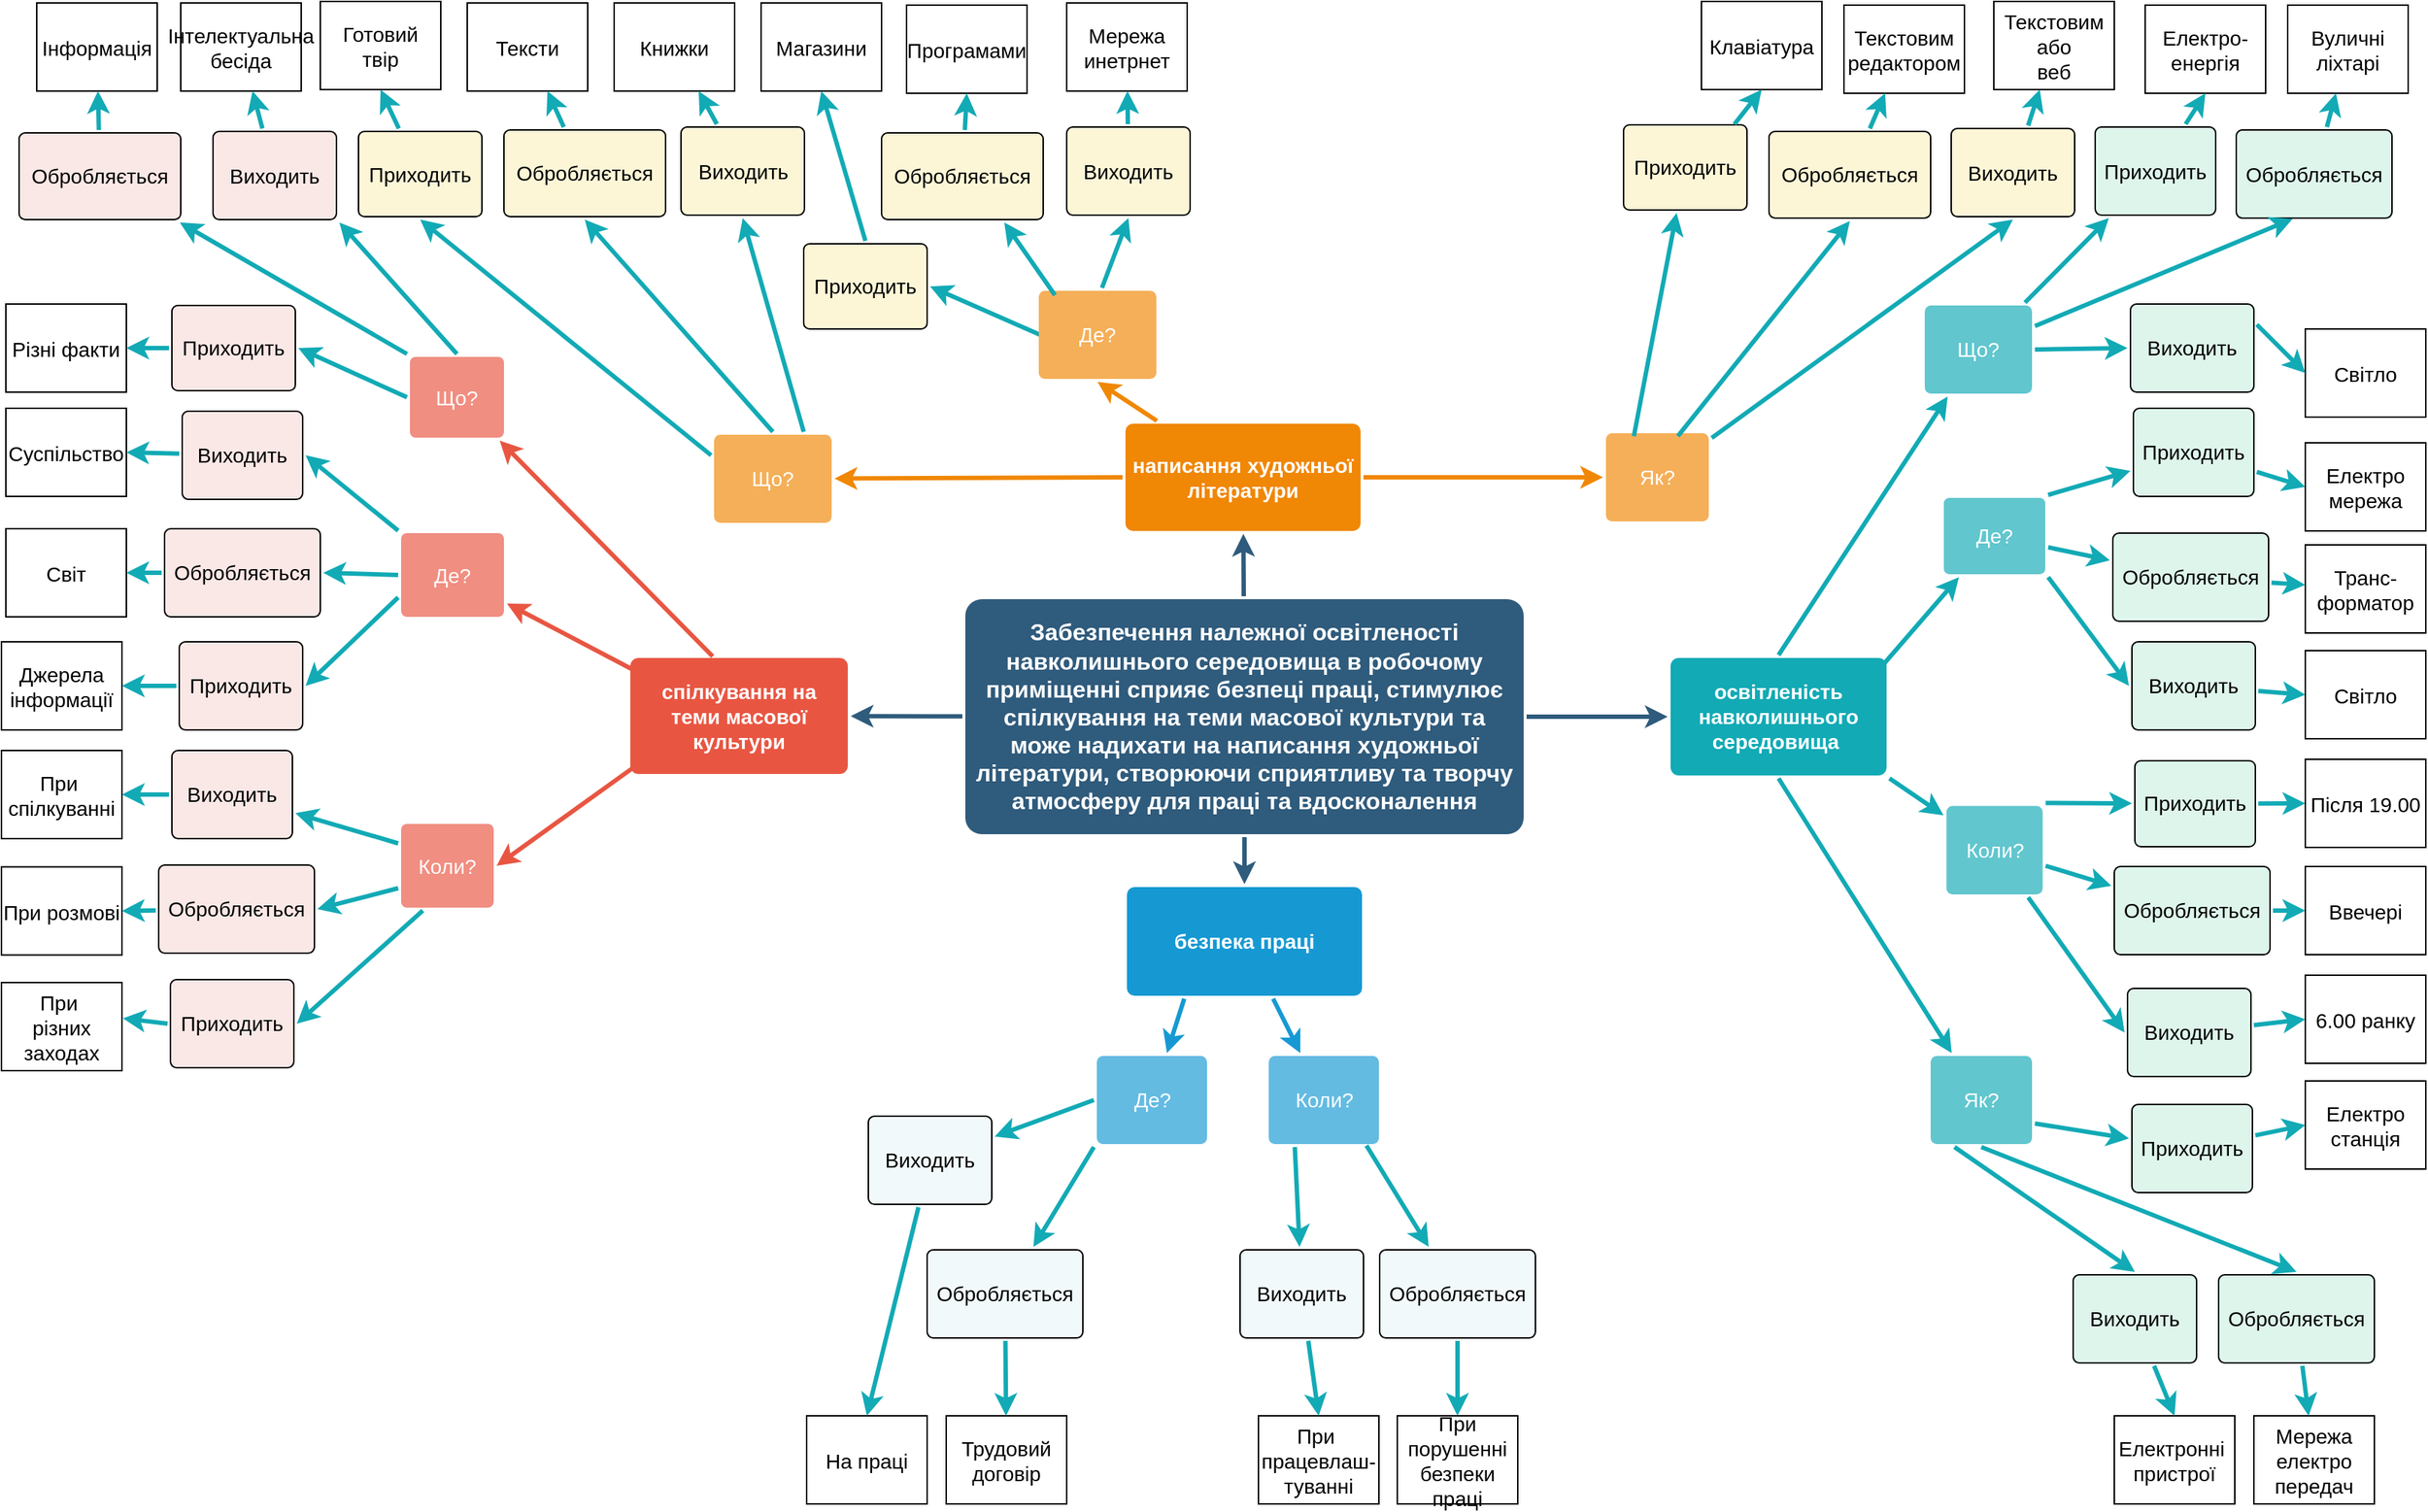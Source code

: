 <mxfile version="21.6.6" type="github">
  <diagram name="Страница 1" id="wZlNSFiCnXb5KPeJhFZV">
    <mxGraphModel dx="4279" dy="179" grid="1" gridSize="10" guides="1" tooltips="1" connect="1" arrows="1" fold="1" page="1" pageScale="1" pageWidth="827" pageHeight="1169" math="0" shadow="0">
      <root>
        <mxCell id="0" />
        <mxCell id="1" parent="0" />
        <mxCell id="Ml2DnK92GdZJ-TGWmY5O-1" value="" style="edgeStyle=none;rounded=0;jumpStyle=none;html=1;shadow=0;labelBackgroundColor=none;startArrow=none;startFill=0;endArrow=classic;endFill=1;jettySize=auto;orthogonalLoop=1;strokeColor=#2F5B7C;strokeWidth=3;fontFamily=Helvetica;fontSize=16;fontColor=#23445D;spacing=5;" edge="1" parent="1" source="Ml2DnK92GdZJ-TGWmY5O-5" target="Ml2DnK92GdZJ-TGWmY5O-8">
          <mxGeometry relative="1" as="geometry" />
        </mxCell>
        <mxCell id="Ml2DnK92GdZJ-TGWmY5O-2" value="" style="edgeStyle=none;rounded=0;jumpStyle=none;html=1;shadow=0;labelBackgroundColor=none;startArrow=none;startFill=0;endArrow=classic;endFill=1;jettySize=auto;orthogonalLoop=1;strokeColor=#2F5B7C;strokeWidth=3;fontFamily=Helvetica;fontSize=16;fontColor=#23445D;spacing=5;" edge="1" parent="1" source="Ml2DnK92GdZJ-TGWmY5O-5" target="Ml2DnK92GdZJ-TGWmY5O-9">
          <mxGeometry relative="1" as="geometry" />
        </mxCell>
        <mxCell id="Ml2DnK92GdZJ-TGWmY5O-3" value="" style="edgeStyle=none;rounded=0;jumpStyle=none;html=1;shadow=0;labelBackgroundColor=none;startArrow=none;startFill=0;endArrow=classic;endFill=1;jettySize=auto;orthogonalLoop=1;strokeColor=#2F5B7C;strokeWidth=3;fontFamily=Helvetica;fontSize=16;fontColor=#23445D;spacing=5;" edge="1" parent="1" source="Ml2DnK92GdZJ-TGWmY5O-5" target="Ml2DnK92GdZJ-TGWmY5O-7">
          <mxGeometry relative="1" as="geometry" />
        </mxCell>
        <mxCell id="Ml2DnK92GdZJ-TGWmY5O-4" value="" style="edgeStyle=none;rounded=0;jumpStyle=none;html=1;shadow=0;labelBackgroundColor=none;startArrow=none;startFill=0;endArrow=classic;endFill=1;jettySize=auto;orthogonalLoop=1;strokeColor=#2F5B7C;strokeWidth=3;fontFamily=Helvetica;fontSize=16;fontColor=#23445D;spacing=5;" edge="1" parent="1" source="Ml2DnK92GdZJ-TGWmY5O-5" target="Ml2DnK92GdZJ-TGWmY5O-6">
          <mxGeometry relative="1" as="geometry" />
        </mxCell>
        <mxCell id="Ml2DnK92GdZJ-TGWmY5O-5" value="Забезпечення належної освітленості навколишнього середовища в робочому приміщенні сприяє безпеці праці, стимулює спілкування на теми масової культури та може надихати на написання художньої літератури, створюючи сприятливу та творчу атмосферу для праці та вдосконалення" style="rounded=1;whiteSpace=wrap;html=1;shadow=0;labelBackgroundColor=none;strokeColor=none;strokeWidth=3;fillColor=#2F5B7C;fontFamily=Helvetica;fontSize=16;fontColor=#FFFFFF;align=center;fontStyle=1;spacing=5;arcSize=7;perimeterSpacing=2;" vertex="1" parent="1">
          <mxGeometry x="-614" y="1717" width="380" height="160" as="geometry" />
        </mxCell>
        <mxCell id="Ml2DnK92GdZJ-TGWmY5O-6" value="спілкування на теми масової культури" style="rounded=1;whiteSpace=wrap;html=1;shadow=0;labelBackgroundColor=none;strokeColor=none;strokeWidth=3;fillColor=#e85642;fontFamily=Helvetica;fontSize=14;fontColor=#FFFFFF;align=center;spacing=5;fontStyle=1;arcSize=7;perimeterSpacing=2;" vertex="1" parent="1">
          <mxGeometry x="-842" y="1757" width="148" height="79" as="geometry" />
        </mxCell>
        <mxCell id="Ml2DnK92GdZJ-TGWmY5O-7" value="безпека праці" style="rounded=1;whiteSpace=wrap;html=1;shadow=0;labelBackgroundColor=none;strokeColor=none;strokeWidth=3;fillColor=#1699d3;fontFamily=Helvetica;fontSize=14;fontColor=#FFFFFF;align=center;spacing=5;fontStyle=1;arcSize=7;perimeterSpacing=2;" vertex="1" parent="1">
          <mxGeometry x="-504" y="1913" width="160" height="74" as="geometry" />
        </mxCell>
        <mxCell id="Ml2DnK92GdZJ-TGWmY5O-8" value="написання художньої літератури" style="rounded=1;whiteSpace=wrap;html=1;shadow=0;labelBackgroundColor=none;strokeColor=none;strokeWidth=3;fillColor=#F08705;fontFamily=Helvetica;fontSize=14;fontColor=#FFFFFF;align=center;spacing=5;fontStyle=1;arcSize=7;perimeterSpacing=2;" vertex="1" parent="1">
          <mxGeometry x="-505" y="1597.5" width="160" height="73" as="geometry" />
        </mxCell>
        <mxCell id="Ml2DnK92GdZJ-TGWmY5O-9" value="освітленість навколишнього середовища&amp;nbsp;" style="rounded=1;whiteSpace=wrap;html=1;shadow=0;labelBackgroundColor=none;strokeColor=none;strokeWidth=3;fillColor=#12aab5;fontFamily=Helvetica;fontSize=14;fontColor=#FFFFFF;align=center;spacing=5;fontStyle=1;arcSize=7;perimeterSpacing=2;" vertex="1" parent="1">
          <mxGeometry x="-134" y="1757" width="147" height="80" as="geometry" />
        </mxCell>
        <mxCell id="Ml2DnK92GdZJ-TGWmY5O-10" value="Як?" style="rounded=1;whiteSpace=wrap;html=1;shadow=0;labelBackgroundColor=none;strokeColor=none;strokeWidth=3;fillColor=#61c6ce;fontFamily=Helvetica;fontSize=14;fontColor=#FFFFFF;align=center;spacing=5;fontStyle=0;arcSize=7;perimeterSpacing=2;" vertex="1" parent="1">
          <mxGeometry x="43" y="2028.0" width="69" height="60" as="geometry" />
        </mxCell>
        <mxCell id="Ml2DnK92GdZJ-TGWmY5O-11" value="" style="edgeStyle=none;rounded=1;jumpStyle=none;html=1;shadow=0;labelBackgroundColor=none;startArrow=none;startFill=0;jettySize=auto;orthogonalLoop=1;strokeColor=#12AAB5;strokeWidth=3;fontFamily=Helvetica;fontSize=14;fontColor=#FFFFFF;spacing=5;fontStyle=1;fillColor=#b0e3e6;exitX=0.5;exitY=1;exitDx=0;exitDy=0;" edge="1" parent="1" source="Ml2DnK92GdZJ-TGWmY5O-9" target="Ml2DnK92GdZJ-TGWmY5O-10">
          <mxGeometry relative="1" as="geometry">
            <mxPoint x="15" y="1872" as="targetPoint" />
          </mxGeometry>
        </mxCell>
        <mxCell id="Ml2DnK92GdZJ-TGWmY5O-12" value="Коли?" style="rounded=1;whiteSpace=wrap;html=1;shadow=0;labelBackgroundColor=none;strokeColor=none;strokeWidth=3;fillColor=#61c6ce;fontFamily=Helvetica;fontSize=14;fontColor=#FFFFFF;align=center;spacing=5;fontStyle=0;arcSize=7;perimeterSpacing=2;direction=south;" vertex="1" parent="1">
          <mxGeometry x="53.75" y="1857.75" width="65.5" height="60.25" as="geometry" />
        </mxCell>
        <mxCell id="Ml2DnK92GdZJ-TGWmY5O-13" value="" style="edgeStyle=none;rounded=1;jumpStyle=none;html=1;shadow=0;labelBackgroundColor=none;startArrow=none;startFill=0;jettySize=auto;orthogonalLoop=1;strokeColor=#12AAB5;strokeWidth=3;fontFamily=Helvetica;fontSize=14;fontColor=#FFFFFF;spacing=5;fontStyle=1;fillColor=#b0e3e6;exitX=1;exitY=1;exitDx=0;exitDy=0;" edge="1" parent="1" source="Ml2DnK92GdZJ-TGWmY5O-9" target="Ml2DnK92GdZJ-TGWmY5O-12">
          <mxGeometry relative="1" as="geometry" />
        </mxCell>
        <mxCell id="Ml2DnK92GdZJ-TGWmY5O-14" value="Де?" style="rounded=1;whiteSpace=wrap;html=1;shadow=0;labelBackgroundColor=none;strokeColor=none;strokeWidth=3;fillColor=#61c6ce;fontFamily=Helvetica;fontSize=14;fontColor=#FFFFFF;align=center;spacing=5;fontStyle=0;arcSize=7;perimeterSpacing=2;" vertex="1" parent="1">
          <mxGeometry x="52" y="1648" width="69" height="52" as="geometry" />
        </mxCell>
        <mxCell id="Ml2DnK92GdZJ-TGWmY5O-15" value="" style="edgeStyle=none;rounded=1;jumpStyle=none;html=1;shadow=0;labelBackgroundColor=none;startArrow=none;startFill=0;jettySize=auto;orthogonalLoop=1;strokeColor=#12AAB5;strokeWidth=3;fontFamily=Helvetica;fontSize=14;fontColor=#FFFFFF;spacing=5;fontStyle=1;fillColor=#b0e3e6;" edge="1" parent="1" target="Ml2DnK92GdZJ-TGWmY5O-14">
          <mxGeometry relative="1" as="geometry">
            <mxPoint x="6" y="1767" as="sourcePoint" />
          </mxGeometry>
        </mxCell>
        <mxCell id="Ml2DnK92GdZJ-TGWmY5O-16" value="Що?" style="rounded=1;whiteSpace=wrap;html=1;shadow=0;labelBackgroundColor=none;strokeColor=none;strokeWidth=3;fillColor=#61c6ce;fontFamily=Helvetica;fontSize=14;fontColor=#FFFFFF;align=center;spacing=5;fontStyle=0;arcSize=7;perimeterSpacing=2;" vertex="1" parent="1">
          <mxGeometry x="39" y="1517" width="73" height="60" as="geometry" />
        </mxCell>
        <mxCell id="Ml2DnK92GdZJ-TGWmY5O-17" value="" style="edgeStyle=none;rounded=1;jumpStyle=none;html=1;shadow=0;labelBackgroundColor=none;startArrow=none;startFill=0;jettySize=auto;orthogonalLoop=1;strokeColor=#12AAB5;strokeWidth=3;fontFamily=Helvetica;fontSize=14;fontColor=#FFFFFF;spacing=5;fontStyle=1;fillColor=#b0e3e6;exitX=0.5;exitY=0;exitDx=0;exitDy=0;" edge="1" parent="1" source="Ml2DnK92GdZJ-TGWmY5O-9" target="Ml2DnK92GdZJ-TGWmY5O-16">
          <mxGeometry relative="1" as="geometry">
            <mxPoint x="-51" y="1744" as="sourcePoint" />
          </mxGeometry>
        </mxCell>
        <mxCell id="Ml2DnK92GdZJ-TGWmY5O-18" value="Приходить" style="rounded=1;whiteSpace=wrap;html=1;shadow=0;fillColor=#DEF5EB;fontFamily=Helvetica;fontSize=14;fontColor=#000000;align=center;spacing=5;fontStyle=0;arcSize=7;perimeterSpacing=2;" vertex="1" parent="1">
          <mxGeometry x="155" y="1395.5" width="82" height="60" as="geometry" />
        </mxCell>
        <mxCell id="Ml2DnK92GdZJ-TGWmY5O-19" value="Обробляється" style="rounded=1;whiteSpace=wrap;html=1;shadow=0;fillColor=#DEF5EB;fontFamily=Helvetica;fontSize=14;fontColor=#000000;align=center;spacing=5;fontStyle=0;arcSize=7;perimeterSpacing=2;" vertex="1" parent="1">
          <mxGeometry x="251" y="1397.5" width="106" height="60" as="geometry" />
        </mxCell>
        <mxCell id="Ml2DnK92GdZJ-TGWmY5O-20" value="Виходить" style="rounded=1;whiteSpace=wrap;html=1;shadow=0;fillColor=#DEF5EB;fontFamily=Helvetica;fontSize=14;fontColor=#000000;align=center;spacing=5;fontStyle=0;arcSize=7;perimeterSpacing=2;" vertex="1" parent="1">
          <mxGeometry x="179" y="1516" width="84" height="60" as="geometry" />
        </mxCell>
        <mxCell id="Ml2DnK92GdZJ-TGWmY5O-21" value="" style="edgeStyle=none;rounded=1;jumpStyle=none;html=1;shadow=0;labelBackgroundColor=none;startArrow=none;startFill=0;jettySize=auto;orthogonalLoop=1;strokeColor=#12AAB5;strokeWidth=3;fontFamily=Helvetica;fontSize=14;fontColor=#FFFFFF;spacing=5;fontStyle=1;fillColor=#b0e3e6;" edge="1" parent="1" source="Ml2DnK92GdZJ-TGWmY5O-16" target="Ml2DnK92GdZJ-TGWmY5O-18">
          <mxGeometry relative="1" as="geometry">
            <mxPoint x="201" y="1547" as="sourcePoint" />
            <mxPoint x="249" y="1477.0" as="targetPoint" />
          </mxGeometry>
        </mxCell>
        <mxCell id="Ml2DnK92GdZJ-TGWmY5O-22" value="" style="edgeStyle=none;rounded=1;jumpStyle=none;html=1;shadow=0;labelBackgroundColor=none;startArrow=none;startFill=0;jettySize=auto;orthogonalLoop=1;strokeColor=#12AAB5;strokeWidth=3;fontFamily=Helvetica;fontSize=14;fontColor=#FFFFFF;spacing=5;fontStyle=1;fillColor=#b0e3e6;entryX=0.367;entryY=0.976;entryDx=0;entryDy=0;entryPerimeter=0;exitX=1;exitY=0.25;exitDx=0;exitDy=0;" edge="1" parent="1" source="Ml2DnK92GdZJ-TGWmY5O-16" target="Ml2DnK92GdZJ-TGWmY5O-19">
          <mxGeometry relative="1" as="geometry">
            <mxPoint x="262" y="1550" as="sourcePoint" />
            <mxPoint x="330.693" y="1488.0" as="targetPoint" />
          </mxGeometry>
        </mxCell>
        <mxCell id="Ml2DnK92GdZJ-TGWmY5O-23" value="" style="edgeStyle=none;rounded=1;jumpStyle=none;html=1;shadow=0;labelBackgroundColor=none;startArrow=none;startFill=0;jettySize=auto;orthogonalLoop=1;strokeColor=#12AAB5;strokeWidth=3;fontFamily=Helvetica;fontSize=14;fontColor=#FFFFFF;spacing=5;fontStyle=1;fillColor=#b0e3e6;exitX=1;exitY=0.5;exitDx=0;exitDy=0;entryX=0;entryY=0.5;entryDx=0;entryDy=0;" edge="1" parent="1" source="Ml2DnK92GdZJ-TGWmY5O-16" target="Ml2DnK92GdZJ-TGWmY5O-20">
          <mxGeometry relative="1" as="geometry">
            <mxPoint x="-115" y="1623" as="sourcePoint" />
            <mxPoint x="-12" y="1637.123" as="targetPoint" />
          </mxGeometry>
        </mxCell>
        <mxCell id="Ml2DnK92GdZJ-TGWmY5O-24" value="Що?" style="rounded=1;whiteSpace=wrap;html=1;shadow=0;labelBackgroundColor=none;strokeColor=none;strokeWidth=3;fillColor=#f5af58;fontFamily=Helvetica;fontSize=14;fontColor=#FFFFFF;align=center;spacing=5;arcSize=7;perimeterSpacing=2;" vertex="1" parent="1">
          <mxGeometry x="-785" y="1605" width="80" height="60" as="geometry" />
        </mxCell>
        <mxCell id="Ml2DnK92GdZJ-TGWmY5O-25" value="" style="edgeStyle=none;rounded=0;jumpStyle=none;html=1;shadow=0;labelBackgroundColor=none;startArrow=none;startFill=0;endArrow=classic;endFill=1;jettySize=auto;orthogonalLoop=1;strokeColor=#F08705;strokeWidth=3;fontFamily=Helvetica;fontSize=14;fontColor=#FFFFFF;spacing=5;exitX=0;exitY=0.5;exitDx=0;exitDy=0;" edge="1" parent="1" source="Ml2DnK92GdZJ-TGWmY5O-8" target="Ml2DnK92GdZJ-TGWmY5O-24">
          <mxGeometry relative="1" as="geometry">
            <mxPoint x="-495" y="1650" as="sourcePoint" />
          </mxGeometry>
        </mxCell>
        <mxCell id="Ml2DnK92GdZJ-TGWmY5O-26" value="Як?" style="rounded=1;whiteSpace=wrap;html=1;shadow=0;labelBackgroundColor=none;strokeColor=none;strokeWidth=3;fillColor=#f5af58;fontFamily=Helvetica;fontSize=14;fontColor=#FFFFFF;align=center;spacing=5;arcSize=7;perimeterSpacing=2;" vertex="1" parent="1">
          <mxGeometry x="-178" y="1604" width="70" height="60" as="geometry" />
        </mxCell>
        <mxCell id="Ml2DnK92GdZJ-TGWmY5O-27" value="" style="edgeStyle=none;rounded=0;jumpStyle=none;html=1;shadow=0;labelBackgroundColor=none;startArrow=none;startFill=0;endArrow=classic;endFill=1;jettySize=auto;orthogonalLoop=1;strokeColor=#F08705;strokeWidth=3;fontFamily=Helvetica;fontSize=14;fontColor=#FFFFFF;spacing=5;entryX=0;entryY=0.5;entryDx=0;entryDy=0;exitX=1;exitY=0.5;exitDx=0;exitDy=0;" edge="1" parent="1" source="Ml2DnK92GdZJ-TGWmY5O-8" target="Ml2DnK92GdZJ-TGWmY5O-26">
          <mxGeometry relative="1" as="geometry">
            <mxPoint x="-369" y="1673" as="sourcePoint" />
            <mxPoint x="-314.698" y="1605" as="targetPoint" />
          </mxGeometry>
        </mxCell>
        <mxCell id="Ml2DnK92GdZJ-TGWmY5O-28" value="" style="edgeStyle=none;rounded=0;jumpStyle=none;html=1;shadow=0;labelBackgroundColor=none;startArrow=none;startFill=0;endArrow=classic;endFill=1;jettySize=auto;orthogonalLoop=1;strokeColor=#1699D3;strokeWidth=3;fontFamily=Helvetica;fontSize=14;fontColor=#FFFFFF;spacing=5;exitX=0.25;exitY=1;exitDx=0;exitDy=0;" edge="1" parent="1" source="Ml2DnK92GdZJ-TGWmY5O-7" target="Ml2DnK92GdZJ-TGWmY5O-29">
          <mxGeometry relative="1" as="geometry">
            <mxPoint x="-436.501" y="1979.016" as="sourcePoint" />
          </mxGeometry>
        </mxCell>
        <mxCell id="Ml2DnK92GdZJ-TGWmY5O-29" value="Де?" style="rounded=1;whiteSpace=wrap;html=1;shadow=0;labelBackgroundColor=none;strokeColor=none;strokeWidth=3;fillColor=#64bbe2;fontFamily=Helvetica;fontSize=14;fontColor=#FFFFFF;align=center;spacing=5;arcSize=7;perimeterSpacing=2;" vertex="1" parent="1">
          <mxGeometry x="-524.5" y="2028.0" width="75" height="60" as="geometry" />
        </mxCell>
        <mxCell id="Ml2DnK92GdZJ-TGWmY5O-30" value="" style="edgeStyle=none;rounded=0;jumpStyle=none;html=1;shadow=0;labelBackgroundColor=none;startArrow=none;startFill=0;endArrow=classic;endFill=1;jettySize=auto;orthogonalLoop=1;strokeColor=#1699D3;strokeWidth=3;fontFamily=Helvetica;fontSize=14;fontColor=#FFFFFF;spacing=5;" edge="1" parent="1" source="Ml2DnK92GdZJ-TGWmY5O-7" target="Ml2DnK92GdZJ-TGWmY5O-31">
          <mxGeometry relative="1" as="geometry">
            <mxPoint x="-398.239" y="1981.0" as="sourcePoint" />
          </mxGeometry>
        </mxCell>
        <mxCell id="Ml2DnK92GdZJ-TGWmY5O-31" value="Коли?" style="rounded=1;whiteSpace=wrap;html=1;shadow=0;labelBackgroundColor=none;strokeColor=none;strokeWidth=3;fillColor=#64bbe2;fontFamily=Helvetica;fontSize=14;fontColor=#FFFFFF;align=center;spacing=5;arcSize=7;perimeterSpacing=2;" vertex="1" parent="1">
          <mxGeometry x="-407.5" y="2028.0" width="75" height="60" as="geometry" />
        </mxCell>
        <mxCell id="Ml2DnK92GdZJ-TGWmY5O-32" value="" style="edgeStyle=none;rounded=1;jumpStyle=none;html=1;shadow=0;labelBackgroundColor=none;startArrow=none;startFill=0;jettySize=auto;orthogonalLoop=1;strokeColor=#E85642;strokeWidth=3;fontFamily=Helvetica;fontSize=14;fontColor=#FFFFFF;spacing=5;fontStyle=1;fillColor=#b0e3e6;exitX=0.382;exitY=0.011;exitDx=0;exitDy=0;exitPerimeter=0;" edge="1" parent="1" source="Ml2DnK92GdZJ-TGWmY5O-6" target="Ml2DnK92GdZJ-TGWmY5O-33">
          <mxGeometry relative="1" as="geometry">
            <mxPoint x="-954.641" y="1760.5" as="sourcePoint" />
          </mxGeometry>
        </mxCell>
        <mxCell id="Ml2DnK92GdZJ-TGWmY5O-33" value="Що?" style="rounded=1;whiteSpace=wrap;html=1;shadow=0;labelBackgroundColor=none;strokeColor=none;strokeWidth=3;fillColor=#f08e81;fontFamily=Helvetica;fontSize=14;fontColor=#FFFFFF;align=center;spacing=5;fontStyle=0;arcSize=7;perimeterSpacing=2;" vertex="1" parent="1">
          <mxGeometry x="-992" y="1552" width="64" height="55" as="geometry" />
        </mxCell>
        <mxCell id="Ml2DnK92GdZJ-TGWmY5O-34" value="" style="edgeStyle=none;rounded=1;jumpStyle=none;html=1;shadow=0;labelBackgroundColor=none;startArrow=none;startFill=0;jettySize=auto;orthogonalLoop=1;strokeColor=#E85642;strokeWidth=3;fontFamily=Helvetica;fontSize=14;fontColor=#FFFFFF;spacing=5;fontStyle=1;fillColor=#b0e3e6;exitX=0.03;exitY=0.125;exitDx=0;exitDy=0;exitPerimeter=0;" edge="1" parent="1" source="Ml2DnK92GdZJ-TGWmY5O-6" target="Ml2DnK92GdZJ-TGWmY5O-35">
          <mxGeometry relative="1" as="geometry">
            <mxPoint x="-877.042" y="1860.008" as="sourcePoint" />
          </mxGeometry>
        </mxCell>
        <mxCell id="Ml2DnK92GdZJ-TGWmY5O-35" value="Де?" style="rounded=1;whiteSpace=wrap;html=1;shadow=0;labelBackgroundColor=none;strokeColor=none;strokeWidth=3;fillColor=#f08e81;fontFamily=Helvetica;fontSize=14;fontColor=#FFFFFF;align=center;spacing=5;fontStyle=0;arcSize=7;perimeterSpacing=2;" vertex="1" parent="1">
          <mxGeometry x="-998" y="1672" width="70" height="57" as="geometry" />
        </mxCell>
        <mxCell id="Ml2DnK92GdZJ-TGWmY5O-36" value="" style="edgeStyle=none;rounded=1;jumpStyle=none;html=1;shadow=0;labelBackgroundColor=none;startArrow=none;startFill=0;jettySize=auto;orthogonalLoop=1;strokeColor=#E85642;strokeWidth=3;fontFamily=Helvetica;fontSize=14;fontColor=#FFFFFF;spacing=5;fontStyle=1;fillColor=#b0e3e6;entryX=1;entryY=0.5;entryDx=0;entryDy=0;exitX=0.04;exitY=0.906;exitDx=0;exitDy=0;exitPerimeter=0;" edge="1" parent="1" source="Ml2DnK92GdZJ-TGWmY5O-6" target="Ml2DnK92GdZJ-TGWmY5O-37">
          <mxGeometry relative="1" as="geometry">
            <mxPoint x="-843.042" y="1978.008" as="sourcePoint" />
          </mxGeometry>
        </mxCell>
        <mxCell id="Ml2DnK92GdZJ-TGWmY5O-37" value="Коли?" style="rounded=1;whiteSpace=wrap;html=1;shadow=0;labelBackgroundColor=none;strokeColor=none;strokeWidth=3;fillColor=#f08e81;fontFamily=Helvetica;fontSize=14;fontColor=#FFFFFF;align=center;spacing=5;fontStyle=0;arcSize=7;perimeterSpacing=2;" vertex="1" parent="1">
          <mxGeometry x="-998" y="1870" width="63" height="57" as="geometry" />
        </mxCell>
        <mxCell id="Ml2DnK92GdZJ-TGWmY5O-38" value="Електро-&#xa;енергія" style="fontFamily=Helvetica;fontSize=14;" vertex="1" parent="1">
          <mxGeometry x="189" y="1312.5" width="82" height="60" as="geometry" />
        </mxCell>
        <mxCell id="Ml2DnK92GdZJ-TGWmY5O-39" value="" style="edgeStyle=none;rounded=1;jumpStyle=none;html=1;shadow=0;labelBackgroundColor=none;startArrow=none;startFill=0;jettySize=auto;orthogonalLoop=1;strokeColor=#12AAB5;strokeWidth=3;fontFamily=Helvetica;fontSize=14;fontColor=#FFFFFF;spacing=5;fontStyle=1;fillColor=#b0e3e6;entryX=0.5;entryY=1;entryDx=0;entryDy=0;" edge="1" parent="1" source="Ml2DnK92GdZJ-TGWmY5O-18" target="Ml2DnK92GdZJ-TGWmY5O-38">
          <mxGeometry relative="1" as="geometry">
            <mxPoint x="406.5" y="1526" as="sourcePoint" />
            <mxPoint x="398" y="1474" as="targetPoint" />
          </mxGeometry>
        </mxCell>
        <mxCell id="Ml2DnK92GdZJ-TGWmY5O-40" value="Вуличні&#xa;ліхтарі" style="fontFamily=Helvetica;fontSize=14;" vertex="1" parent="1">
          <mxGeometry x="286" y="1312.5" width="82" height="60" as="geometry" />
        </mxCell>
        <mxCell id="Ml2DnK92GdZJ-TGWmY5O-41" value="Світло" style="fontFamily=Helvetica;fontSize=14;" vertex="1" parent="1">
          <mxGeometry x="298" y="1533" width="82" height="60" as="geometry" />
        </mxCell>
        <mxCell id="Ml2DnK92GdZJ-TGWmY5O-42" value="" style="edgeStyle=none;rounded=1;jumpStyle=none;html=1;shadow=0;labelBackgroundColor=none;startArrow=none;startFill=0;jettySize=auto;orthogonalLoop=1;strokeColor=#12AAB5;strokeWidth=3;fontFamily=Helvetica;fontSize=14;fontColor=#FFFFFF;spacing=5;fontStyle=1;fillColor=#b0e3e6;entryX=0;entryY=0.5;entryDx=0;entryDy=0;exitX=1;exitY=0.25;exitDx=0;exitDy=0;" edge="1" parent="1" source="Ml2DnK92GdZJ-TGWmY5O-20" target="Ml2DnK92GdZJ-TGWmY5O-41">
          <mxGeometry relative="1" as="geometry">
            <mxPoint x="-72.75" y="1642" as="sourcePoint" />
            <mxPoint x="-149.75" y="1666.123" as="targetPoint" />
          </mxGeometry>
        </mxCell>
        <mxCell id="Ml2DnK92GdZJ-TGWmY5O-43" value="" style="edgeStyle=none;rounded=1;jumpStyle=none;html=1;shadow=0;labelBackgroundColor=none;startArrow=none;startFill=0;jettySize=auto;orthogonalLoop=1;strokeColor=#12AAB5;strokeWidth=3;fontFamily=Helvetica;fontSize=14;fontColor=#FFFFFF;spacing=5;fontStyle=1;fillColor=#b0e3e6;" edge="1" parent="1" source="Ml2DnK92GdZJ-TGWmY5O-19" target="Ml2DnK92GdZJ-TGWmY5O-40">
          <mxGeometry relative="1" as="geometry">
            <mxPoint x="578" y="1507" as="sourcePoint" />
            <mxPoint x="603" y="1507" as="targetPoint" />
          </mxGeometry>
        </mxCell>
        <mxCell id="Ml2DnK92GdZJ-TGWmY5O-44" value="Приходить" style="rounded=1;whiteSpace=wrap;html=1;shadow=0;fillColor=#DEF5EB;fontFamily=Helvetica;fontSize=14;fontColor=#000000;align=center;spacing=5;fontStyle=0;arcSize=7;perimeterSpacing=2;" vertex="1" parent="1">
          <mxGeometry x="181" y="1587" width="82" height="60" as="geometry" />
        </mxCell>
        <mxCell id="Ml2DnK92GdZJ-TGWmY5O-45" value="Обробляється" style="rounded=1;whiteSpace=wrap;html=1;shadow=0;fillColor=#DEF5EB;fontFamily=Helvetica;fontSize=14;fontColor=#000000;align=center;spacing=5;fontStyle=0;arcSize=7;perimeterSpacing=2;" vertex="1" parent="1">
          <mxGeometry x="167" y="1672" width="106" height="60" as="geometry" />
        </mxCell>
        <mxCell id="Ml2DnK92GdZJ-TGWmY5O-46" value="Виходить" style="rounded=1;whiteSpace=wrap;html=1;shadow=0;fillColor=#DEF5EB;fontFamily=Helvetica;fontSize=14;fontColor=#000000;align=center;spacing=5;fontStyle=0;arcSize=7;perimeterSpacing=2;" vertex="1" parent="1">
          <mxGeometry x="180" y="1746" width="84" height="60" as="geometry" />
        </mxCell>
        <mxCell id="Ml2DnK92GdZJ-TGWmY5O-47" value="" style="edgeStyle=none;rounded=1;jumpStyle=none;html=1;shadow=0;labelBackgroundColor=none;startArrow=none;startFill=0;jettySize=auto;orthogonalLoop=1;strokeColor=#12AAB5;strokeWidth=3;fontFamily=Helvetica;fontSize=14;fontColor=#FFFFFF;spacing=5;fontStyle=1;fillColor=#b0e3e6;exitX=1;exitY=0;exitDx=0;exitDy=0;" edge="1" parent="1" source="Ml2DnK92GdZJ-TGWmY5O-14" target="Ml2DnK92GdZJ-TGWmY5O-44">
          <mxGeometry relative="1" as="geometry">
            <mxPoint x="395.25" y="1600.5" as="sourcePoint" />
            <mxPoint x="386.75" y="1548.5" as="targetPoint" />
          </mxGeometry>
        </mxCell>
        <mxCell id="Ml2DnK92GdZJ-TGWmY5O-48" value="" style="edgeStyle=none;rounded=1;jumpStyle=none;html=1;shadow=0;labelBackgroundColor=none;startArrow=none;startFill=0;jettySize=auto;orthogonalLoop=1;strokeColor=#12AAB5;strokeWidth=3;fontFamily=Helvetica;fontSize=14;fontColor=#FFFFFF;spacing=5;fontStyle=1;fillColor=#b0e3e6;" edge="1" parent="1" source="Ml2DnK92GdZJ-TGWmY5O-14" target="Ml2DnK92GdZJ-TGWmY5O-45">
          <mxGeometry relative="1" as="geometry">
            <mxPoint x="264.704" y="1857.476" as="sourcePoint" />
            <mxPoint x="299.443" y="1817.5" as="targetPoint" />
          </mxGeometry>
        </mxCell>
        <mxCell id="Ml2DnK92GdZJ-TGWmY5O-49" value="" style="edgeStyle=none;rounded=1;jumpStyle=none;html=1;shadow=0;labelBackgroundColor=none;startArrow=none;startFill=0;jettySize=auto;orthogonalLoop=1;strokeColor=#12AAB5;strokeWidth=3;fontFamily=Helvetica;fontSize=14;fontColor=#FFFFFF;spacing=5;fontStyle=1;fillColor=#b0e3e6;exitX=1;exitY=1;exitDx=0;exitDy=0;entryX=0;entryY=0.5;entryDx=0;entryDy=0;" edge="1" parent="1" source="Ml2DnK92GdZJ-TGWmY5O-14" target="Ml2DnK92GdZJ-TGWmY5O-46">
          <mxGeometry relative="1" as="geometry">
            <mxPoint x="269.75" y="1890.5" as="sourcePoint" />
            <mxPoint x="306.75" y="1878.623" as="targetPoint" />
          </mxGeometry>
        </mxCell>
        <mxCell id="Ml2DnK92GdZJ-TGWmY5O-50" value="Електро &#xa;мережа" style="fontFamily=Helvetica;fontSize=14;" vertex="1" parent="1">
          <mxGeometry x="298" y="1610.5" width="82" height="60" as="geometry" />
        </mxCell>
        <mxCell id="Ml2DnK92GdZJ-TGWmY5O-51" value="" style="edgeStyle=none;rounded=1;jumpStyle=none;html=1;shadow=0;labelBackgroundColor=none;startArrow=none;startFill=0;jettySize=auto;orthogonalLoop=1;strokeColor=#12AAB5;strokeWidth=3;fontFamily=Helvetica;fontSize=14;fontColor=#FFFFFF;spacing=5;fontStyle=1;fillColor=#b0e3e6;entryX=0;entryY=0.5;entryDx=0;entryDy=0;" edge="1" parent="1" source="Ml2DnK92GdZJ-TGWmY5O-44" target="Ml2DnK92GdZJ-TGWmY5O-50">
          <mxGeometry relative="1" as="geometry">
            <mxPoint x="400.5" y="1659.5" as="sourcePoint" />
            <mxPoint x="392" y="1607.5" as="targetPoint" />
          </mxGeometry>
        </mxCell>
        <mxCell id="Ml2DnK92GdZJ-TGWmY5O-52" value="Транс-&#xa;форматор" style="fontFamily=Helvetica;fontSize=14;" vertex="1" parent="1">
          <mxGeometry x="298" y="1680" width="82" height="60" as="geometry" />
        </mxCell>
        <mxCell id="Ml2DnK92GdZJ-TGWmY5O-53" value="Світло" style="fontFamily=Helvetica;fontSize=14;" vertex="1" parent="1">
          <mxGeometry x="298" y="1752" width="82" height="60" as="geometry" />
        </mxCell>
        <mxCell id="Ml2DnK92GdZJ-TGWmY5O-54" value="" style="edgeStyle=none;rounded=1;jumpStyle=none;html=1;shadow=0;labelBackgroundColor=none;startArrow=none;startFill=0;jettySize=auto;orthogonalLoop=1;strokeColor=#12AAB5;strokeWidth=3;fontFamily=Helvetica;fontSize=14;fontColor=#FFFFFF;spacing=5;fontStyle=1;fillColor=#b0e3e6;entryX=0;entryY=0.5;entryDx=0;entryDy=0;" edge="1" parent="1" source="Ml2DnK92GdZJ-TGWmY5O-46" target="Ml2DnK92GdZJ-TGWmY5O-53">
          <mxGeometry relative="1" as="geometry">
            <mxPoint x="393" y="1888.5" as="sourcePoint" />
            <mxPoint x="316" y="1912.623" as="targetPoint" />
          </mxGeometry>
        </mxCell>
        <mxCell id="Ml2DnK92GdZJ-TGWmY5O-55" value="" style="edgeStyle=none;rounded=1;jumpStyle=none;html=1;shadow=0;labelBackgroundColor=none;startArrow=none;startFill=0;jettySize=auto;orthogonalLoop=1;strokeColor=#12AAB5;strokeWidth=3;fontFamily=Helvetica;fontSize=14;fontColor=#FFFFFF;spacing=5;fontStyle=1;fillColor=#b0e3e6;" edge="1" parent="1" source="Ml2DnK92GdZJ-TGWmY5O-45" target="Ml2DnK92GdZJ-TGWmY5O-52">
          <mxGeometry relative="1" as="geometry">
            <mxPoint x="403" y="1898.5" as="sourcePoint" />
            <mxPoint x="428" y="1898.5" as="targetPoint" />
          </mxGeometry>
        </mxCell>
        <mxCell id="Ml2DnK92GdZJ-TGWmY5O-56" value="Приходить" style="rounded=1;whiteSpace=wrap;html=1;shadow=0;fillColor=#DEF5EB;fontFamily=Helvetica;fontSize=14;fontColor=#000000;align=center;spacing=5;fontStyle=0;arcSize=7;perimeterSpacing=2;" vertex="1" parent="1">
          <mxGeometry x="182" y="1827" width="82" height="58.5" as="geometry" />
        </mxCell>
        <mxCell id="Ml2DnK92GdZJ-TGWmY5O-57" value="Обробляється" style="rounded=1;whiteSpace=wrap;html=1;shadow=0;fillColor=#DEF5EB;fontFamily=Helvetica;fontSize=14;fontColor=#000000;align=center;spacing=5;fontStyle=0;arcSize=7;perimeterSpacing=2;" vertex="1" parent="1">
          <mxGeometry x="168" y="1899" width="106" height="60" as="geometry" />
        </mxCell>
        <mxCell id="Ml2DnK92GdZJ-TGWmY5O-58" value="Виходить" style="rounded=1;whiteSpace=wrap;html=1;shadow=0;fillColor=#DEF5EB;fontFamily=Helvetica;fontSize=14;fontColor=#000000;align=center;spacing=5;fontStyle=0;arcSize=7;perimeterSpacing=2;" vertex="1" parent="1">
          <mxGeometry x="177" y="1982.0" width="84" height="60" as="geometry" />
        </mxCell>
        <mxCell id="Ml2DnK92GdZJ-TGWmY5O-59" value="" style="edgeStyle=none;rounded=1;jumpStyle=none;html=1;shadow=0;labelBackgroundColor=none;startArrow=none;startFill=0;jettySize=auto;orthogonalLoop=1;strokeColor=#12AAB5;strokeWidth=3;fontFamily=Helvetica;fontSize=14;fontColor=#FFFFFF;spacing=5;fontStyle=1;fillColor=#b0e3e6;exitX=0;exitY=0;exitDx=0;exitDy=0;" edge="1" parent="1" source="Ml2DnK92GdZJ-TGWmY5O-12" target="Ml2DnK92GdZJ-TGWmY5O-56">
          <mxGeometry relative="1" as="geometry">
            <mxPoint x="128.75" y="1885" as="sourcePoint" />
            <mxPoint x="393.75" y="1784.5" as="targetPoint" />
          </mxGeometry>
        </mxCell>
        <mxCell id="Ml2DnK92GdZJ-TGWmY5O-60" value="" style="edgeStyle=none;rounded=1;jumpStyle=none;html=1;shadow=0;labelBackgroundColor=none;startArrow=none;startFill=0;jettySize=auto;orthogonalLoop=1;strokeColor=#12AAB5;strokeWidth=3;fontFamily=Helvetica;fontSize=14;fontColor=#FFFFFF;spacing=5;fontStyle=1;fillColor=#b0e3e6;" edge="1" parent="1" source="Ml2DnK92GdZJ-TGWmY5O-12" target="Ml2DnK92GdZJ-TGWmY5O-57">
          <mxGeometry relative="1" as="geometry">
            <mxPoint x="144.75" y="1926.515" as="sourcePoint" />
            <mxPoint x="306.443" y="2053.5" as="targetPoint" />
          </mxGeometry>
        </mxCell>
        <mxCell id="Ml2DnK92GdZJ-TGWmY5O-61" value="" style="edgeStyle=none;rounded=1;jumpStyle=none;html=1;shadow=0;labelBackgroundColor=none;startArrow=none;startFill=0;jettySize=auto;orthogonalLoop=1;strokeColor=#12AAB5;strokeWidth=3;fontFamily=Helvetica;fontSize=14;fontColor=#FFFFFF;spacing=5;fontStyle=1;fillColor=#b0e3e6;entryX=0;entryY=0.5;entryDx=0;entryDy=0;" edge="1" parent="1" source="Ml2DnK92GdZJ-TGWmY5O-12" target="Ml2DnK92GdZJ-TGWmY5O-58">
          <mxGeometry relative="1" as="geometry">
            <mxPoint x="144.75" y="1961" as="sourcePoint" />
            <mxPoint x="313.75" y="2114.623" as="targetPoint" />
          </mxGeometry>
        </mxCell>
        <mxCell id="Ml2DnK92GdZJ-TGWmY5O-62" value="Після 19.00" style="fontFamily=Helvetica;fontSize=14;" vertex="1" parent="1">
          <mxGeometry x="298" y="1826" width="82" height="60" as="geometry" />
        </mxCell>
        <mxCell id="Ml2DnK92GdZJ-TGWmY5O-63" value="" style="edgeStyle=none;rounded=1;jumpStyle=none;html=1;shadow=0;labelBackgroundColor=none;startArrow=none;startFill=0;jettySize=auto;orthogonalLoop=1;strokeColor=#12AAB5;strokeWidth=3;fontFamily=Helvetica;fontSize=14;fontColor=#FFFFFF;spacing=5;fontStyle=1;fillColor=#b0e3e6;entryX=0;entryY=0.5;entryDx=0;entryDy=0;" edge="1" parent="1" source="Ml2DnK92GdZJ-TGWmY5O-56" target="Ml2DnK92GdZJ-TGWmY5O-62">
          <mxGeometry relative="1" as="geometry">
            <mxPoint x="407.5" y="1895.5" as="sourcePoint" />
            <mxPoint x="399" y="1843.5" as="targetPoint" />
          </mxGeometry>
        </mxCell>
        <mxCell id="Ml2DnK92GdZJ-TGWmY5O-64" value="Ввечері" style="fontFamily=Helvetica;fontSize=14;" vertex="1" parent="1">
          <mxGeometry x="298" y="1899" width="82" height="60" as="geometry" />
        </mxCell>
        <mxCell id="Ml2DnK92GdZJ-TGWmY5O-65" value="6.00 ранку" style="fontFamily=Helvetica;fontSize=14;" vertex="1" parent="1">
          <mxGeometry x="298" y="1973" width="82" height="60" as="geometry" />
        </mxCell>
        <mxCell id="Ml2DnK92GdZJ-TGWmY5O-66" value="" style="edgeStyle=none;rounded=1;jumpStyle=none;html=1;shadow=0;labelBackgroundColor=none;startArrow=none;startFill=0;jettySize=auto;orthogonalLoop=1;strokeColor=#12AAB5;strokeWidth=3;fontFamily=Helvetica;fontSize=14;fontColor=#FFFFFF;spacing=5;fontStyle=1;fillColor=#b0e3e6;entryX=0;entryY=0.5;entryDx=0;entryDy=0;" edge="1" parent="1" source="Ml2DnK92GdZJ-TGWmY5O-58" target="Ml2DnK92GdZJ-TGWmY5O-65">
          <mxGeometry relative="1" as="geometry">
            <mxPoint x="400" y="2124.5" as="sourcePoint" />
            <mxPoint x="323" y="2148.623" as="targetPoint" />
          </mxGeometry>
        </mxCell>
        <mxCell id="Ml2DnK92GdZJ-TGWmY5O-67" value="" style="edgeStyle=none;rounded=1;jumpStyle=none;html=1;shadow=0;labelBackgroundColor=none;startArrow=none;startFill=0;jettySize=auto;orthogonalLoop=1;strokeColor=#12AAB5;strokeWidth=3;fontFamily=Helvetica;fontSize=14;fontColor=#FFFFFF;spacing=5;fontStyle=1;fillColor=#b0e3e6;" edge="1" parent="1" source="Ml2DnK92GdZJ-TGWmY5O-57" target="Ml2DnK92GdZJ-TGWmY5O-64">
          <mxGeometry relative="1" as="geometry">
            <mxPoint x="410" y="2134.5" as="sourcePoint" />
            <mxPoint x="435" y="2134.5" as="targetPoint" />
          </mxGeometry>
        </mxCell>
        <mxCell id="Ml2DnK92GdZJ-TGWmY5O-68" value="Приходить" style="rounded=1;whiteSpace=wrap;html=1;shadow=0;fillColor=#DEF5EB;fontFamily=Helvetica;fontSize=14;fontColor=#000000;align=center;spacing=5;fontStyle=0;arcSize=7;perimeterSpacing=2;" vertex="1" parent="1">
          <mxGeometry x="180" y="2061" width="82" height="60" as="geometry" />
        </mxCell>
        <mxCell id="Ml2DnK92GdZJ-TGWmY5O-69" value="Обробляється" style="rounded=1;whiteSpace=wrap;html=1;shadow=0;fillColor=#DEF5EB;fontFamily=Helvetica;fontSize=14;fontColor=#000000;align=center;spacing=5;fontStyle=0;arcSize=7;perimeterSpacing=2;" vertex="1" parent="1">
          <mxGeometry x="239" y="2177" width="106" height="60" as="geometry" />
        </mxCell>
        <mxCell id="Ml2DnK92GdZJ-TGWmY5O-70" value="Виходить" style="rounded=1;whiteSpace=wrap;html=1;shadow=0;fillColor=#DEF5EB;fontFamily=Helvetica;fontSize=14;fontColor=#000000;align=center;spacing=5;fontStyle=0;arcSize=7;perimeterSpacing=2;" vertex="1" parent="1">
          <mxGeometry x="140" y="2177" width="84" height="60" as="geometry" />
        </mxCell>
        <mxCell id="Ml2DnK92GdZJ-TGWmY5O-71" value="" style="edgeStyle=none;rounded=1;jumpStyle=none;html=1;shadow=0;labelBackgroundColor=none;startArrow=none;startFill=0;jettySize=auto;orthogonalLoop=1;strokeColor=#12AAB5;strokeWidth=3;fontFamily=Helvetica;fontSize=14;fontColor=#FFFFFF;spacing=5;fontStyle=1;fillColor=#b0e3e6;exitX=1;exitY=0.75;exitDx=0;exitDy=0;" edge="1" parent="1" source="Ml2DnK92GdZJ-TGWmY5O-10" target="Ml2DnK92GdZJ-TGWmY5O-68">
          <mxGeometry relative="1" as="geometry">
            <mxPoint x="111.89" y="2322.75" as="sourcePoint" />
            <mxPoint x="366.89" y="2234.5" as="targetPoint" />
          </mxGeometry>
        </mxCell>
        <mxCell id="Ml2DnK92GdZJ-TGWmY5O-72" value="" style="edgeStyle=none;rounded=1;jumpStyle=none;html=1;shadow=0;labelBackgroundColor=none;startArrow=none;startFill=0;jettySize=auto;orthogonalLoop=1;strokeColor=#12AAB5;strokeWidth=3;fontFamily=Helvetica;fontSize=14;fontColor=#FFFFFF;spacing=5;fontStyle=1;fillColor=#b0e3e6;exitX=0.5;exitY=1;exitDx=0;exitDy=0;entryX=0.5;entryY=0;entryDx=0;entryDy=0;" edge="1" parent="1" source="Ml2DnK92GdZJ-TGWmY5O-10" target="Ml2DnK92GdZJ-TGWmY5O-69">
          <mxGeometry relative="1" as="geometry">
            <mxPoint x="276.89" y="2376.477" as="sourcePoint" />
            <mxPoint x="444.583" y="2520.5" as="targetPoint" />
          </mxGeometry>
        </mxCell>
        <mxCell id="Ml2DnK92GdZJ-TGWmY5O-73" value="" style="edgeStyle=none;rounded=1;jumpStyle=none;html=1;shadow=0;labelBackgroundColor=none;startArrow=none;startFill=0;jettySize=auto;orthogonalLoop=1;strokeColor=#12AAB5;strokeWidth=3;fontFamily=Helvetica;fontSize=14;fontColor=#FFFFFF;spacing=5;fontStyle=1;fillColor=#b0e3e6;exitX=0.25;exitY=1;exitDx=0;exitDy=0;entryX=0.5;entryY=0;entryDx=0;entryDy=0;" edge="1" parent="1" source="Ml2DnK92GdZJ-TGWmY5O-10" target="Ml2DnK92GdZJ-TGWmY5O-70">
          <mxGeometry relative="1" as="geometry">
            <mxPoint x="267.002" y="2404" as="sourcePoint" />
            <mxPoint x="451.89" y="2581.623" as="targetPoint" />
          </mxGeometry>
        </mxCell>
        <mxCell id="Ml2DnK92GdZJ-TGWmY5O-74" value="Електро&#xa;станція" style="fontFamily=Helvetica;fontSize=14;" vertex="1" parent="1">
          <mxGeometry x="298" y="2045.0" width="82" height="60" as="geometry" />
        </mxCell>
        <mxCell id="Ml2DnK92GdZJ-TGWmY5O-75" value="" style="edgeStyle=none;rounded=1;jumpStyle=none;html=1;shadow=0;labelBackgroundColor=none;startArrow=none;startFill=0;jettySize=auto;orthogonalLoop=1;strokeColor=#12AAB5;strokeWidth=3;fontFamily=Helvetica;fontSize=14;fontColor=#FFFFFF;spacing=5;fontStyle=1;fillColor=#b0e3e6;entryX=0;entryY=0.5;entryDx=0;entryDy=0;" edge="1" parent="1" source="Ml2DnK92GdZJ-TGWmY5O-68" target="Ml2DnK92GdZJ-TGWmY5O-74">
          <mxGeometry relative="1" as="geometry">
            <mxPoint x="218.64" y="2345.5" as="sourcePoint" />
            <mxPoint x="301.75" y="2215" as="targetPoint" />
          </mxGeometry>
        </mxCell>
        <mxCell id="Ml2DnK92GdZJ-TGWmY5O-76" value="Мережа &#xa;електро &#xa;передач" style="fontFamily=Helvetica;fontSize=14;" vertex="1" parent="1">
          <mxGeometry x="263" y="2273" width="82" height="60" as="geometry" />
        </mxCell>
        <mxCell id="Ml2DnK92GdZJ-TGWmY5O-77" value="Електронні &#xa;пристрої" style="fontFamily=Helvetica;fontSize=14;" vertex="1" parent="1">
          <mxGeometry x="168" y="2273" width="82" height="60" as="geometry" />
        </mxCell>
        <mxCell id="Ml2DnK92GdZJ-TGWmY5O-78" value="" style="edgeStyle=none;rounded=1;jumpStyle=none;html=1;shadow=0;labelBackgroundColor=none;startArrow=none;startFill=0;jettySize=auto;orthogonalLoop=1;strokeColor=#12AAB5;strokeWidth=3;fontFamily=Helvetica;fontSize=14;fontColor=#FFFFFF;spacing=5;fontStyle=1;fillColor=#b0e3e6;entryX=0.5;entryY=0;entryDx=0;entryDy=0;" edge="1" parent="1" source="Ml2DnK92GdZJ-TGWmY5O-70" target="Ml2DnK92GdZJ-TGWmY5O-77">
          <mxGeometry relative="1" as="geometry">
            <mxPoint x="444.5" y="2609.5" as="sourcePoint" />
            <mxPoint x="367.5" y="2633.623" as="targetPoint" />
          </mxGeometry>
        </mxCell>
        <mxCell id="Ml2DnK92GdZJ-TGWmY5O-79" value="" style="edgeStyle=none;rounded=1;jumpStyle=none;html=1;shadow=0;labelBackgroundColor=none;startArrow=none;startFill=0;jettySize=auto;orthogonalLoop=1;strokeColor=#12AAB5;strokeWidth=3;fontFamily=Helvetica;fontSize=14;fontColor=#FFFFFF;spacing=5;fontStyle=1;fillColor=#b0e3e6;" edge="1" parent="1" source="Ml2DnK92GdZJ-TGWmY5O-69" target="Ml2DnK92GdZJ-TGWmY5O-76">
          <mxGeometry relative="1" as="geometry">
            <mxPoint x="546.89" y="2584.5" as="sourcePoint" />
            <mxPoint x="571.89" y="2584.5" as="targetPoint" />
          </mxGeometry>
        </mxCell>
        <mxCell id="Ml2DnK92GdZJ-TGWmY5O-80" value="Виходить" style="rounded=1;whiteSpace=wrap;html=1;shadow=0;fillColor=#fae8e6;fontFamily=Helvetica;fontSize=14;fontColor=#000000;align=center;spacing=5;fontStyle=0;arcSize=7;perimeterSpacing=2;direction=south;" vertex="1" parent="1">
          <mxGeometry x="-1147" y="1589" width="82" height="60" as="geometry" />
        </mxCell>
        <mxCell id="Ml2DnK92GdZJ-TGWmY5O-81" value="Приходить" style="rounded=1;whiteSpace=wrap;html=1;shadow=0;fillColor=#fae8e6;fontFamily=Helvetica;fontSize=14;fontColor=#000000;align=center;spacing=5;fontStyle=0;arcSize=7;perimeterSpacing=2;direction=south;" vertex="1" parent="1">
          <mxGeometry x="-1149" y="1746" width="84" height="60" as="geometry" />
        </mxCell>
        <mxCell id="Ml2DnK92GdZJ-TGWmY5O-82" value="Суспільство" style="fontFamily=Helvetica;fontSize=14;" vertex="1" parent="1">
          <mxGeometry x="-1267" y="1587" width="82" height="60" as="geometry" />
        </mxCell>
        <mxCell id="Ml2DnK92GdZJ-TGWmY5O-83" value="" style="edgeStyle=none;rounded=1;jumpStyle=none;html=1;shadow=0;labelBackgroundColor=none;startArrow=none;startFill=0;jettySize=auto;orthogonalLoop=1;strokeColor=#12AAB5;strokeWidth=3;fontFamily=Helvetica;fontSize=14;fontColor=#FFFFFF;spacing=5;fontStyle=1;fillColor=#b0e3e6;entryX=1;entryY=0.5;entryDx=0;entryDy=0;" edge="1" parent="1" source="Ml2DnK92GdZJ-TGWmY5O-80" target="Ml2DnK92GdZJ-TGWmY5O-82">
          <mxGeometry relative="1" as="geometry">
            <mxPoint x="-1153.5" y="1654.5" as="sourcePoint" />
            <mxPoint x="-1162" y="1602.5" as="targetPoint" />
          </mxGeometry>
        </mxCell>
        <mxCell id="Ml2DnK92GdZJ-TGWmY5O-84" value="Світ" style="fontFamily=Helvetica;fontSize=14;" vertex="1" parent="1">
          <mxGeometry x="-1267" y="1669" width="82" height="60" as="geometry" />
        </mxCell>
        <mxCell id="Ml2DnK92GdZJ-TGWmY5O-85" value="Джерела&#xa;інформації" style="fontFamily=Helvetica;fontSize=14;" vertex="1" parent="1">
          <mxGeometry x="-1270" y="1746" width="82" height="60" as="geometry" />
        </mxCell>
        <mxCell id="Ml2DnK92GdZJ-TGWmY5O-86" value="" style="edgeStyle=none;rounded=1;jumpStyle=none;html=1;shadow=0;labelBackgroundColor=none;startArrow=none;startFill=0;jettySize=auto;orthogonalLoop=1;strokeColor=#12AAB5;strokeWidth=3;fontFamily=Helvetica;fontSize=14;fontColor=#FFFFFF;spacing=5;fontStyle=1;fillColor=#b0e3e6;entryX=1;entryY=0.5;entryDx=0;entryDy=0;" edge="1" parent="1" source="Ml2DnK92GdZJ-TGWmY5O-81" target="Ml2DnK92GdZJ-TGWmY5O-85">
          <mxGeometry relative="1" as="geometry">
            <mxPoint x="-1161" y="1883.5" as="sourcePoint" />
            <mxPoint x="-1177" y="1781" as="targetPoint" />
          </mxGeometry>
        </mxCell>
        <mxCell id="Ml2DnK92GdZJ-TGWmY5O-87" value="" style="edgeStyle=none;rounded=1;jumpStyle=none;html=1;shadow=0;labelBackgroundColor=none;startArrow=none;startFill=0;jettySize=auto;orthogonalLoop=1;strokeColor=#12AAB5;strokeWidth=3;fontFamily=Helvetica;fontSize=14;fontColor=#FFFFFF;spacing=5;fontStyle=1;fillColor=#b0e3e6;entryX=1;entryY=0.5;entryDx=0;entryDy=0;exitX=0.5;exitY=1;exitDx=0;exitDy=0;" edge="1" parent="1" source="Ml2DnK92GdZJ-TGWmY5O-96" target="Ml2DnK92GdZJ-TGWmY5O-84">
          <mxGeometry relative="1" as="geometry">
            <mxPoint x="-1279" y="1696.076" as="sourcePoint" />
            <mxPoint x="-1126" y="1893.5" as="targetPoint" />
          </mxGeometry>
        </mxCell>
        <mxCell id="Ml2DnK92GdZJ-TGWmY5O-88" value="Виходить" style="rounded=1;whiteSpace=wrap;html=1;shadow=0;fillColor=#fae8e6;fontFamily=Helvetica;fontSize=14;fontColor=#000000;align=center;spacing=5;fontStyle=0;arcSize=7;perimeterSpacing=2;direction=south;" vertex="1" parent="1">
          <mxGeometry x="-1154" y="1820" width="82" height="60" as="geometry" />
        </mxCell>
        <mxCell id="Ml2DnK92GdZJ-TGWmY5O-89" value="Приходить" style="rounded=1;whiteSpace=wrap;html=1;shadow=0;fillColor=#fae8e6;fontFamily=Helvetica;fontSize=14;fontColor=#000000;align=center;spacing=5;fontStyle=0;arcSize=7;perimeterSpacing=2;direction=south;" vertex="1" parent="1">
          <mxGeometry x="-1155" y="1976.0" width="84" height="60" as="geometry" />
        </mxCell>
        <mxCell id="Ml2DnK92GdZJ-TGWmY5O-90" value="При &#xa;спілкуванні" style="fontFamily=Helvetica;fontSize=14;" vertex="1" parent="1">
          <mxGeometry x="-1270" y="1820" width="82" height="60" as="geometry" />
        </mxCell>
        <mxCell id="Ml2DnK92GdZJ-TGWmY5O-91" value="" style="edgeStyle=none;rounded=1;jumpStyle=none;html=1;shadow=0;labelBackgroundColor=none;startArrow=none;startFill=0;jettySize=auto;orthogonalLoop=1;strokeColor=#12AAB5;strokeWidth=3;fontFamily=Helvetica;fontSize=14;fontColor=#FFFFFF;spacing=5;fontStyle=1;fillColor=#b0e3e6;entryX=1;entryY=0.5;entryDx=0;entryDy=0;" edge="1" parent="1" source="Ml2DnK92GdZJ-TGWmY5O-88" target="Ml2DnK92GdZJ-TGWmY5O-90">
          <mxGeometry relative="1" as="geometry">
            <mxPoint x="-1149.5" y="1887.5" as="sourcePoint" />
            <mxPoint x="-1158" y="1835.5" as="targetPoint" />
          </mxGeometry>
        </mxCell>
        <mxCell id="Ml2DnK92GdZJ-TGWmY5O-92" value="При розмові" style="fontFamily=Helvetica;fontSize=14;" vertex="1" parent="1">
          <mxGeometry x="-1270" y="1899.25" width="82" height="60" as="geometry" />
        </mxCell>
        <mxCell id="Ml2DnK92GdZJ-TGWmY5O-93" value="При &#xa;різних &#xa;заходах" style="fontFamily=Helvetica;fontSize=14;" vertex="1" parent="1">
          <mxGeometry x="-1270" y="1978.0" width="82" height="60" as="geometry" />
        </mxCell>
        <mxCell id="Ml2DnK92GdZJ-TGWmY5O-94" value="" style="edgeStyle=none;rounded=1;jumpStyle=none;html=1;shadow=0;labelBackgroundColor=none;startArrow=none;startFill=0;jettySize=auto;orthogonalLoop=1;strokeColor=#12AAB5;strokeWidth=3;fontFamily=Helvetica;fontSize=14;fontColor=#FFFFFF;spacing=5;fontStyle=1;fillColor=#b0e3e6;entryX=1.008;entryY=0.406;entryDx=0;entryDy=0;entryPerimeter=0;exitX=0.5;exitY=1;exitDx=0;exitDy=0;" edge="1" parent="1" source="Ml2DnK92GdZJ-TGWmY5O-89" target="Ml2DnK92GdZJ-TGWmY5O-93">
          <mxGeometry relative="1" as="geometry">
            <mxPoint x="-1157" y="2116.5" as="sourcePoint" />
            <mxPoint x="-1234" y="2140.623" as="targetPoint" />
          </mxGeometry>
        </mxCell>
        <mxCell id="Ml2DnK92GdZJ-TGWmY5O-95" value="" style="edgeStyle=none;rounded=1;jumpStyle=none;html=1;shadow=0;labelBackgroundColor=none;startArrow=none;startFill=0;jettySize=auto;orthogonalLoop=1;strokeColor=#12AAB5;strokeWidth=3;fontFamily=Helvetica;fontSize=14;fontColor=#FFFFFF;spacing=5;fontStyle=1;fillColor=#b0e3e6;entryX=1;entryY=0.5;entryDx=0;entryDy=0;" edge="1" parent="1" source="Ml2DnK92GdZJ-TGWmY5O-97" target="Ml2DnK92GdZJ-TGWmY5O-92">
          <mxGeometry relative="1" as="geometry">
            <mxPoint x="-1275.0" y="1929.018" as="sourcePoint" />
            <mxPoint x="-1122" y="2126.5" as="targetPoint" />
          </mxGeometry>
        </mxCell>
        <mxCell id="Ml2DnK92GdZJ-TGWmY5O-96" value="Обробляється" style="rounded=1;whiteSpace=wrap;html=1;shadow=0;fillColor=#fae8e6;fontFamily=Helvetica;fontSize=14;fontColor=#000000;align=center;spacing=5;fontStyle=0;arcSize=7;perimeterSpacing=2;direction=south;" vertex="1" parent="1">
          <mxGeometry x="-1159" y="1669" width="106" height="60" as="geometry" />
        </mxCell>
        <mxCell id="Ml2DnK92GdZJ-TGWmY5O-97" value="Обробляється" style="rounded=1;whiteSpace=wrap;html=1;shadow=0;fillColor=#fae8e6;fontFamily=Helvetica;fontSize=14;fontColor=#000000;align=center;spacing=5;fontStyle=0;arcSize=7;perimeterSpacing=2;direction=south;" vertex="1" parent="1">
          <mxGeometry x="-1163" y="1898" width="106" height="60" as="geometry" />
        </mxCell>
        <mxCell id="Ml2DnK92GdZJ-TGWmY5O-98" value="Приходить" style="rounded=1;whiteSpace=wrap;html=1;shadow=0;fillColor=#fae8e6;fontFamily=Helvetica;fontSize=14;fontColor=#000000;align=center;spacing=5;fontStyle=0;arcSize=7;perimeterSpacing=2;direction=south;" vertex="1" parent="1">
          <mxGeometry x="-1154" y="1517" width="84" height="58" as="geometry" />
        </mxCell>
        <mxCell id="Ml2DnK92GdZJ-TGWmY5O-99" value="Обробляється" style="rounded=1;whiteSpace=wrap;html=1;shadow=0;fillColor=#fae8e6;fontFamily=Helvetica;fontSize=14;fontColor=#000000;align=center;spacing=5;fontStyle=0;arcSize=7;perimeterSpacing=2;direction=south;" vertex="1" parent="1">
          <mxGeometry x="-1258" y="1399.5" width="110" height="59" as="geometry" />
        </mxCell>
        <mxCell id="Ml2DnK92GdZJ-TGWmY5O-100" value="Виходить" style="rounded=1;whiteSpace=wrap;html=1;shadow=0;fillColor=#fae8e6;fontFamily=Helvetica;fontSize=14;fontColor=#000000;align=center;spacing=5;fontStyle=0;arcSize=7;perimeterSpacing=2;direction=south;" vertex="1" parent="1">
          <mxGeometry x="-1126" y="1398.5" width="84" height="60" as="geometry" />
        </mxCell>
        <mxCell id="Ml2DnK92GdZJ-TGWmY5O-101" value="" style="edgeStyle=none;rounded=1;jumpStyle=none;html=1;shadow=0;labelBackgroundColor=none;startArrow=none;startFill=0;jettySize=auto;orthogonalLoop=1;strokeColor=#12AAB5;strokeWidth=3;fontFamily=Helvetica;fontSize=14;fontColor=#FFFFFF;spacing=5;fontStyle=1;fillColor=#b0e3e6;exitX=0;exitY=0.5;exitDx=0;exitDy=0;entryX=0.5;entryY=0;entryDx=0;entryDy=0;" edge="1" parent="1" source="Ml2DnK92GdZJ-TGWmY5O-33" target="Ml2DnK92GdZJ-TGWmY5O-98">
          <mxGeometry relative="1" as="geometry">
            <mxPoint x="-895" y="1560" as="sourcePoint" />
            <mxPoint x="-847" y="1490.0" as="targetPoint" />
          </mxGeometry>
        </mxCell>
        <mxCell id="Ml2DnK92GdZJ-TGWmY5O-102" value="" style="edgeStyle=none;rounded=1;jumpStyle=none;html=1;shadow=0;labelBackgroundColor=none;startArrow=none;startFill=0;jettySize=auto;orthogonalLoop=1;strokeColor=#12AAB5;strokeWidth=3;fontFamily=Helvetica;fontSize=14;fontColor=#FFFFFF;spacing=5;fontStyle=1;fillColor=#b0e3e6;exitX=0;exitY=0;exitDx=0;exitDy=0;" edge="1" parent="1" source="Ml2DnK92GdZJ-TGWmY5O-33" target="Ml2DnK92GdZJ-TGWmY5O-99">
          <mxGeometry relative="1" as="geometry">
            <mxPoint x="-895.466" y="1561.976" as="sourcePoint" />
            <mxPoint x="-816.307" y="1501.0" as="targetPoint" />
          </mxGeometry>
        </mxCell>
        <mxCell id="Ml2DnK92GdZJ-TGWmY5O-103" value="Різні факти" style="fontFamily=Helvetica;fontSize=14;" vertex="1" parent="1">
          <mxGeometry x="-1267" y="1516" width="82" height="60" as="geometry" />
        </mxCell>
        <mxCell id="Ml2DnK92GdZJ-TGWmY5O-104" value="" style="edgeStyle=none;rounded=1;jumpStyle=none;html=1;shadow=0;labelBackgroundColor=none;startArrow=none;startFill=0;jettySize=auto;orthogonalLoop=1;strokeColor=#12AAB5;strokeWidth=3;fontFamily=Helvetica;fontSize=14;fontColor=#FFFFFF;spacing=5;fontStyle=1;fillColor=#b0e3e6;entryX=1;entryY=0.5;entryDx=0;entryDy=0;" edge="1" parent="1" source="Ml2DnK92GdZJ-TGWmY5O-98" target="Ml2DnK92GdZJ-TGWmY5O-103">
          <mxGeometry relative="1" as="geometry">
            <mxPoint x="-794.5" y="1579" as="sourcePoint" />
            <mxPoint x="-803" y="1527" as="targetPoint" />
          </mxGeometry>
        </mxCell>
        <mxCell id="Ml2DnK92GdZJ-TGWmY5O-105" value="Інформація" style="fontFamily=Helvetica;fontSize=14;" vertex="1" parent="1">
          <mxGeometry x="-1246" y="1311" width="82" height="60" as="geometry" />
        </mxCell>
        <mxCell id="Ml2DnK92GdZJ-TGWmY5O-106" value="Інтелектуальна &#xa;бесіда" style="fontFamily=Helvetica;fontSize=14;" vertex="1" parent="1">
          <mxGeometry x="-1148" y="1311" width="82" height="60" as="geometry" />
        </mxCell>
        <mxCell id="Ml2DnK92GdZJ-TGWmY5O-107" value="" style="edgeStyle=none;rounded=1;jumpStyle=none;html=1;shadow=0;labelBackgroundColor=none;startArrow=none;startFill=0;jettySize=auto;orthogonalLoop=1;strokeColor=#12AAB5;strokeWidth=3;fontFamily=Helvetica;fontSize=14;fontColor=#FFFFFF;spacing=5;fontStyle=1;fillColor=#b0e3e6;" edge="1" parent="1" source="Ml2DnK92GdZJ-TGWmY5O-100" target="Ml2DnK92GdZJ-TGWmY5O-106">
          <mxGeometry relative="1" as="geometry">
            <mxPoint x="-930" y="1507" as="sourcePoint" />
            <mxPoint x="-1327" y="1360" as="targetPoint" />
          </mxGeometry>
        </mxCell>
        <mxCell id="Ml2DnK92GdZJ-TGWmY5O-108" value="" style="edgeStyle=none;rounded=1;jumpStyle=none;html=1;shadow=0;labelBackgroundColor=none;startArrow=none;startFill=0;jettySize=auto;orthogonalLoop=1;strokeColor=#12AAB5;strokeWidth=3;fontFamily=Helvetica;fontSize=14;fontColor=#FFFFFF;spacing=5;fontStyle=1;fillColor=#b0e3e6;" edge="1" parent="1" source="Ml2DnK92GdZJ-TGWmY5O-99" target="Ml2DnK92GdZJ-TGWmY5O-105">
          <mxGeometry relative="1" as="geometry">
            <mxPoint x="-758" y="1517" as="sourcePoint" />
            <mxPoint x="-733" y="1517" as="targetPoint" />
          </mxGeometry>
        </mxCell>
        <mxCell id="Ml2DnK92GdZJ-TGWmY5O-109" value="" style="edgeStyle=none;rounded=1;jumpStyle=none;html=1;shadow=0;labelBackgroundColor=none;startArrow=none;startFill=0;jettySize=auto;orthogonalLoop=1;strokeColor=#12AAB5;strokeWidth=3;fontFamily=Helvetica;fontSize=14;fontColor=#FFFFFF;spacing=5;fontStyle=1;fillColor=#b0e3e6;entryX=0.5;entryY=0;entryDx=0;entryDy=0;" edge="1" parent="1" source="Ml2DnK92GdZJ-TGWmY5O-35" target="Ml2DnK92GdZJ-TGWmY5O-80">
          <mxGeometry relative="1" as="geometry">
            <mxPoint x="-1167" y="1605.911" as="sourcePoint" />
            <mxPoint x="-1203.0" y="1605" as="targetPoint" />
          </mxGeometry>
        </mxCell>
        <mxCell id="Ml2DnK92GdZJ-TGWmY5O-110" value="" style="edgeStyle=none;rounded=1;jumpStyle=none;html=1;shadow=0;labelBackgroundColor=none;startArrow=none;startFill=0;jettySize=auto;orthogonalLoop=1;strokeColor=#12AAB5;strokeWidth=3;fontFamily=Helvetica;fontSize=14;fontColor=#FFFFFF;spacing=5;fontStyle=1;fillColor=#b0e3e6;entryX=0.5;entryY=0;entryDx=0;entryDy=0;exitX=0;exitY=0.5;exitDx=0;exitDy=0;" edge="1" parent="1" source="Ml2DnK92GdZJ-TGWmY5O-35" target="Ml2DnK92GdZJ-TGWmY5O-96">
          <mxGeometry relative="1" as="geometry">
            <mxPoint x="-1025.629" y="1680.0" as="sourcePoint" />
            <mxPoint x="-1081" y="1623.0" as="targetPoint" />
          </mxGeometry>
        </mxCell>
        <mxCell id="Ml2DnK92GdZJ-TGWmY5O-111" value="" style="edgeStyle=none;rounded=1;jumpStyle=none;html=1;shadow=0;labelBackgroundColor=none;startArrow=none;startFill=0;jettySize=auto;orthogonalLoop=1;strokeColor=#12AAB5;strokeWidth=3;fontFamily=Helvetica;fontSize=14;fontColor=#FFFFFF;spacing=5;fontStyle=1;fillColor=#b0e3e6;entryX=0.5;entryY=0;entryDx=0;entryDy=0;exitX=0;exitY=0.75;exitDx=0;exitDy=0;" edge="1" parent="1" source="Ml2DnK92GdZJ-TGWmY5O-35" target="Ml2DnK92GdZJ-TGWmY5O-81">
          <mxGeometry relative="1" as="geometry">
            <mxPoint x="-1025" y="1722" as="sourcePoint" />
            <mxPoint x="-1071" y="1633.0" as="targetPoint" />
          </mxGeometry>
        </mxCell>
        <mxCell id="Ml2DnK92GdZJ-TGWmY5O-112" value="" style="edgeStyle=none;rounded=1;jumpStyle=none;html=1;shadow=0;labelBackgroundColor=none;startArrow=none;startFill=0;jettySize=auto;orthogonalLoop=1;strokeColor=#12AAB5;strokeWidth=3;fontFamily=Helvetica;fontSize=14;fontColor=#FFFFFF;spacing=5;fontStyle=1;fillColor=#b0e3e6;exitX=0;exitY=0.25;exitDx=0;exitDy=0;" edge="1" parent="1" source="Ml2DnK92GdZJ-TGWmY5O-37" target="Ml2DnK92GdZJ-TGWmY5O-88">
          <mxGeometry relative="1" as="geometry">
            <mxPoint x="-1017" y="1860" as="sourcePoint" />
            <mxPoint x="-1061" y="1643.0" as="targetPoint" />
          </mxGeometry>
        </mxCell>
        <mxCell id="Ml2DnK92GdZJ-TGWmY5O-113" value="" style="edgeStyle=none;rounded=1;jumpStyle=none;html=1;shadow=0;labelBackgroundColor=none;startArrow=none;startFill=0;jettySize=auto;orthogonalLoop=1;strokeColor=#12AAB5;strokeWidth=3;fontFamily=Helvetica;fontSize=14;fontColor=#FFFFFF;spacing=5;fontStyle=1;fillColor=#b0e3e6;entryX=0.5;entryY=0;entryDx=0;entryDy=0;exitX=0;exitY=0.75;exitDx=0;exitDy=0;" edge="1" parent="1" source="Ml2DnK92GdZJ-TGWmY5O-37" target="Ml2DnK92GdZJ-TGWmY5O-97">
          <mxGeometry relative="1" as="geometry">
            <mxPoint x="-995.629" y="1710.0" as="sourcePoint" />
            <mxPoint x="-1051" y="1653.0" as="targetPoint" />
          </mxGeometry>
        </mxCell>
        <mxCell id="Ml2DnK92GdZJ-TGWmY5O-114" value="" style="edgeStyle=none;rounded=1;jumpStyle=none;html=1;shadow=0;labelBackgroundColor=none;startArrow=none;startFill=0;jettySize=auto;orthogonalLoop=1;strokeColor=#12AAB5;strokeWidth=3;fontFamily=Helvetica;fontSize=14;fontColor=#FFFFFF;spacing=5;fontStyle=1;fillColor=#b0e3e6;entryX=0.5;entryY=0;entryDx=0;entryDy=0;exitX=0.25;exitY=1;exitDx=0;exitDy=0;" edge="1" parent="1" source="Ml2DnK92GdZJ-TGWmY5O-37" target="Ml2DnK92GdZJ-TGWmY5O-89">
          <mxGeometry relative="1" as="geometry">
            <mxPoint x="-1017" y="1913" as="sourcePoint" />
            <mxPoint x="-1041" y="1663.0" as="targetPoint" />
          </mxGeometry>
        </mxCell>
        <mxCell id="Ml2DnK92GdZJ-TGWmY5O-115" value="Обробляється" style="rounded=1;whiteSpace=wrap;html=1;shadow=0;fillColor=#f2f9fa;fontFamily=Helvetica;fontSize=14;fontColor=#000000;align=center;spacing=5;fontStyle=0;arcSize=7;perimeterSpacing=2;" vertex="1" parent="1">
          <mxGeometry x="-332" y="2160" width="106" height="60" as="geometry" />
        </mxCell>
        <mxCell id="Ml2DnK92GdZJ-TGWmY5O-116" value="Виходить" style="rounded=1;whiteSpace=wrap;html=1;shadow=0;fillColor=#f2f9fa;fontFamily=Helvetica;fontSize=14;fontColor=#000000;align=center;spacing=5;fontStyle=0;arcSize=7;perimeterSpacing=2;" vertex="1" parent="1">
          <mxGeometry x="-427" y="2160" width="84" height="60" as="geometry" />
        </mxCell>
        <mxCell id="Ml2DnK92GdZJ-TGWmY5O-117" value="" style="edgeStyle=none;rounded=1;jumpStyle=none;html=1;shadow=0;labelBackgroundColor=none;startArrow=none;startFill=0;jettySize=auto;orthogonalLoop=1;strokeColor=#12AAB5;strokeWidth=3;fontFamily=Helvetica;fontSize=14;fontColor=#FFFFFF;spacing=5;fontStyle=1;fillColor=#b0e3e6;exitX=0.867;exitY=0.984;exitDx=0;exitDy=0;exitPerimeter=0;" edge="1" parent="1" source="Ml2DnK92GdZJ-TGWmY5O-31" target="Ml2DnK92GdZJ-TGWmY5O-115">
          <mxGeometry relative="1" as="geometry">
            <mxPoint x="-504.75" y="2104" as="sourcePoint" />
            <mxPoint x="-358.917" y="2589.5" as="targetPoint" />
          </mxGeometry>
        </mxCell>
        <mxCell id="Ml2DnK92GdZJ-TGWmY5O-118" value="" style="edgeStyle=none;rounded=1;jumpStyle=none;html=1;shadow=0;labelBackgroundColor=none;startArrow=none;startFill=0;jettySize=auto;orthogonalLoop=1;strokeColor=#12AAB5;strokeWidth=3;fontFamily=Helvetica;fontSize=14;fontColor=#FFFFFF;spacing=5;fontStyle=1;fillColor=#b0e3e6;exitX=0.25;exitY=1;exitDx=0;exitDy=0;" edge="1" parent="1" source="Ml2DnK92GdZJ-TGWmY5O-31" target="Ml2DnK92GdZJ-TGWmY5O-116">
          <mxGeometry relative="1" as="geometry">
            <mxPoint x="-524.5" y="2104" as="sourcePoint" />
            <mxPoint x="-351.61" y="2650.623" as="targetPoint" />
          </mxGeometry>
        </mxCell>
        <mxCell id="Ml2DnK92GdZJ-TGWmY5O-119" value="При &#xa;порушенні &#xa;безпеки &#xa;праці" style="fontFamily=Helvetica;fontSize=14;" vertex="1" parent="1">
          <mxGeometry x="-320" y="2273" width="82" height="60" as="geometry" />
        </mxCell>
        <mxCell id="Ml2DnK92GdZJ-TGWmY5O-120" value="При &#xa;працевлаш-&#xa;туванні" style="fontFamily=Helvetica;fontSize=14;" vertex="1" parent="1">
          <mxGeometry x="-414.5" y="2273" width="82" height="60" as="geometry" />
        </mxCell>
        <mxCell id="Ml2DnK92GdZJ-TGWmY5O-121" value="" style="edgeStyle=none;rounded=1;jumpStyle=none;html=1;shadow=0;labelBackgroundColor=none;startArrow=none;startFill=0;jettySize=auto;orthogonalLoop=1;strokeColor=#12AAB5;strokeWidth=3;fontFamily=Helvetica;fontSize=14;fontColor=#FFFFFF;spacing=5;fontStyle=1;fillColor=#b0e3e6;entryX=0.5;entryY=0;entryDx=0;entryDy=0;" edge="1" parent="1" source="Ml2DnK92GdZJ-TGWmY5O-116" target="Ml2DnK92GdZJ-TGWmY5O-120">
          <mxGeometry relative="1" as="geometry">
            <mxPoint x="-359" y="2678.5" as="sourcePoint" />
            <mxPoint x="-436" y="2702.623" as="targetPoint" />
          </mxGeometry>
        </mxCell>
        <mxCell id="Ml2DnK92GdZJ-TGWmY5O-122" value="" style="edgeStyle=none;rounded=1;jumpStyle=none;html=1;shadow=0;labelBackgroundColor=none;startArrow=none;startFill=0;jettySize=auto;orthogonalLoop=1;strokeColor=#12AAB5;strokeWidth=3;fontFamily=Helvetica;fontSize=14;fontColor=#FFFFFF;spacing=5;fontStyle=1;fillColor=#b0e3e6;" edge="1" parent="1" source="Ml2DnK92GdZJ-TGWmY5O-115" target="Ml2DnK92GdZJ-TGWmY5O-119">
          <mxGeometry relative="1" as="geometry">
            <mxPoint x="-256.61" y="2653.5" as="sourcePoint" />
            <mxPoint x="-231.61" y="2653.5" as="targetPoint" />
          </mxGeometry>
        </mxCell>
        <mxCell id="Ml2DnK92GdZJ-TGWmY5O-123" value="Обробляється" style="rounded=1;whiteSpace=wrap;html=1;shadow=0;fillColor=#f2f9fa;fontFamily=Helvetica;fontSize=14;fontColor=#000000;align=center;spacing=5;fontStyle=0;arcSize=7;perimeterSpacing=2;" vertex="1" parent="1">
          <mxGeometry x="-640" y="2160" width="106" height="60" as="geometry" />
        </mxCell>
        <mxCell id="Ml2DnK92GdZJ-TGWmY5O-124" value="Виходить" style="rounded=1;whiteSpace=wrap;html=1;shadow=0;fillColor=#f2f9fa;fontFamily=Helvetica;fontSize=14;fontColor=#000000;align=center;spacing=5;fontStyle=0;arcSize=7;perimeterSpacing=2;" vertex="1" parent="1">
          <mxGeometry x="-680" y="2069" width="84" height="60" as="geometry" />
        </mxCell>
        <mxCell id="Ml2DnK92GdZJ-TGWmY5O-125" value="" style="edgeStyle=none;rounded=1;jumpStyle=none;html=1;shadow=0;labelBackgroundColor=none;startArrow=none;startFill=0;jettySize=auto;orthogonalLoop=1;strokeColor=#12AAB5;strokeWidth=3;fontFamily=Helvetica;fontSize=14;fontColor=#FFFFFF;spacing=5;fontStyle=1;fillColor=#b0e3e6;exitX=0;exitY=1;exitDx=0;exitDy=0;" edge="1" parent="1" source="Ml2DnK92GdZJ-TGWmY5O-29" target="Ml2DnK92GdZJ-TGWmY5O-123">
          <mxGeometry relative="1" as="geometry">
            <mxPoint x="-700" y="2069" as="sourcePoint" />
            <mxPoint x="-688.917" y="2595.5" as="targetPoint" />
          </mxGeometry>
        </mxCell>
        <mxCell id="Ml2DnK92GdZJ-TGWmY5O-126" value="" style="edgeStyle=none;rounded=1;jumpStyle=none;html=1;shadow=0;labelBackgroundColor=none;startArrow=none;startFill=0;jettySize=auto;orthogonalLoop=1;strokeColor=#12AAB5;strokeWidth=3;fontFamily=Helvetica;fontSize=14;fontColor=#FFFFFF;spacing=5;fontStyle=1;fillColor=#b0e3e6;exitX=0;exitY=0.5;exitDx=0;exitDy=0;" edge="1" parent="1" source="Ml2DnK92GdZJ-TGWmY5O-29" target="Ml2DnK92GdZJ-TGWmY5O-124">
          <mxGeometry relative="1" as="geometry">
            <mxPoint x="-739.5" y="2069" as="sourcePoint" />
            <mxPoint x="-681.61" y="2656.623" as="targetPoint" />
          </mxGeometry>
        </mxCell>
        <mxCell id="Ml2DnK92GdZJ-TGWmY5O-127" value="Трудовий&#xa;договір" style="fontFamily=Helvetica;fontSize=14;" vertex="1" parent="1">
          <mxGeometry x="-627" y="2273" width="82" height="60" as="geometry" />
        </mxCell>
        <mxCell id="Ml2DnK92GdZJ-TGWmY5O-128" value="На праці" style="fontFamily=Helvetica;fontSize=14;" vertex="1" parent="1">
          <mxGeometry x="-722" y="2273" width="82" height="60" as="geometry" />
        </mxCell>
        <mxCell id="Ml2DnK92GdZJ-TGWmY5O-129" value="" style="edgeStyle=none;rounded=1;jumpStyle=none;html=1;shadow=0;labelBackgroundColor=none;startArrow=none;startFill=0;jettySize=auto;orthogonalLoop=1;strokeColor=#12AAB5;strokeWidth=3;fontFamily=Helvetica;fontSize=14;fontColor=#FFFFFF;spacing=5;fontStyle=1;fillColor=#b0e3e6;entryX=0.5;entryY=0;entryDx=0;entryDy=0;" edge="1" parent="1" source="Ml2DnK92GdZJ-TGWmY5O-124" target="Ml2DnK92GdZJ-TGWmY5O-128">
          <mxGeometry relative="1" as="geometry">
            <mxPoint x="-689" y="2684.5" as="sourcePoint" />
            <mxPoint x="-766" y="2708.623" as="targetPoint" />
          </mxGeometry>
        </mxCell>
        <mxCell id="Ml2DnK92GdZJ-TGWmY5O-130" value="" style="edgeStyle=none;rounded=1;jumpStyle=none;html=1;shadow=0;labelBackgroundColor=none;startArrow=none;startFill=0;jettySize=auto;orthogonalLoop=1;strokeColor=#12AAB5;strokeWidth=3;fontFamily=Helvetica;fontSize=14;fontColor=#FFFFFF;spacing=5;fontStyle=1;fillColor=#b0e3e6;" edge="1" parent="1" source="Ml2DnK92GdZJ-TGWmY5O-123" target="Ml2DnK92GdZJ-TGWmY5O-127">
          <mxGeometry relative="1" as="geometry">
            <mxPoint x="-586.61" y="2659.5" as="sourcePoint" />
            <mxPoint x="-561.61" y="2659.5" as="targetPoint" />
          </mxGeometry>
        </mxCell>
        <mxCell id="Ml2DnK92GdZJ-TGWmY5O-131" value="" style="edgeStyle=none;rounded=1;jumpStyle=none;html=1;shadow=0;labelBackgroundColor=none;startArrow=none;startFill=0;jettySize=auto;orthogonalLoop=1;strokeColor=#12AAB5;strokeWidth=3;fontFamily=Helvetica;fontSize=14;fontColor=#FFFFFF;spacing=5;fontStyle=1;fillColor=#b0e3e6;exitX=0.5;exitY=0;exitDx=0;exitDy=0;entryX=1;entryY=0;entryDx=0;entryDy=0;" edge="1" parent="1" source="Ml2DnK92GdZJ-TGWmY5O-33" target="Ml2DnK92GdZJ-TGWmY5O-100">
          <mxGeometry relative="1" as="geometry">
            <mxPoint x="-1034.0" y="1540" as="sourcePoint" />
            <mxPoint x="-980" y="1513" as="targetPoint" />
          </mxGeometry>
        </mxCell>
        <mxCell id="Ml2DnK92GdZJ-TGWmY5O-132" value="Приходить" style="rounded=1;whiteSpace=wrap;html=1;shadow=0;fillColor=#fcf6d7;fontFamily=Helvetica;fontSize=14;fontColor=#000000;align=center;spacing=5;fontStyle=0;arcSize=7;perimeterSpacing=2;" vertex="1" parent="1">
          <mxGeometry x="-1027" y="1398.5" width="84" height="58" as="geometry" />
        </mxCell>
        <mxCell id="Ml2DnK92GdZJ-TGWmY5O-133" value="Обробляється" style="rounded=1;whiteSpace=wrap;html=1;shadow=0;fillColor=#fcf6d7;fontFamily=Helvetica;fontSize=14;fontColor=#000000;align=center;spacing=5;fontStyle=0;arcSize=7;perimeterSpacing=2;" vertex="1" parent="1">
          <mxGeometry x="-928" y="1397.5" width="110" height="59" as="geometry" />
        </mxCell>
        <mxCell id="Ml2DnK92GdZJ-TGWmY5O-134" value="Виходить" style="rounded=1;whiteSpace=wrap;html=1;shadow=0;fillColor=#fcf6d7;fontFamily=Helvetica;fontSize=14;fontColor=#000000;align=center;spacing=5;fontStyle=0;arcSize=7;perimeterSpacing=2;" vertex="1" parent="1">
          <mxGeometry x="-807.5" y="1395.5" width="84" height="60" as="geometry" />
        </mxCell>
        <mxCell id="Ml2DnK92GdZJ-TGWmY5O-135" value="" style="edgeStyle=none;rounded=1;jumpStyle=none;html=1;shadow=0;labelBackgroundColor=none;startArrow=none;startFill=0;jettySize=auto;orthogonalLoop=1;strokeColor=#12AAB5;strokeWidth=3;fontFamily=Helvetica;fontSize=14;fontColor=#FFFFFF;spacing=5;fontStyle=1;fillColor=#b0e3e6;exitX=0;exitY=0.25;exitDx=0;exitDy=0;entryX=0.5;entryY=1;entryDx=0;entryDy=0;" edge="1" parent="1" source="Ml2DnK92GdZJ-TGWmY5O-24" target="Ml2DnK92GdZJ-TGWmY5O-132">
          <mxGeometry relative="1" as="geometry">
            <mxPoint x="-643.5" y="1612" as="sourcePoint" />
            <mxPoint x="-490.5" y="1508.5" as="targetPoint" />
          </mxGeometry>
        </mxCell>
        <mxCell id="Ml2DnK92GdZJ-TGWmY5O-136" value="" style="edgeStyle=none;rounded=1;jumpStyle=none;html=1;shadow=0;labelBackgroundColor=none;startArrow=none;startFill=0;jettySize=auto;orthogonalLoop=1;strokeColor=#12AAB5;strokeWidth=3;fontFamily=Helvetica;fontSize=14;fontColor=#FFFFFF;spacing=5;fontStyle=1;fillColor=#b0e3e6;exitX=0.5;exitY=0;exitDx=0;exitDy=0;entryX=0.5;entryY=1;entryDx=0;entryDy=0;" edge="1" parent="1" source="Ml2DnK92GdZJ-TGWmY5O-24" target="Ml2DnK92GdZJ-TGWmY5O-133">
          <mxGeometry relative="1" as="geometry">
            <mxPoint x="-643.5" y="1582.5" as="sourcePoint" />
            <mxPoint x="-408.807" y="1519.5" as="targetPoint" />
          </mxGeometry>
        </mxCell>
        <mxCell id="Ml2DnK92GdZJ-TGWmY5O-137" value="Готовий &#xa;твір" style="fontFamily=Helvetica;fontSize=14;" vertex="1" parent="1">
          <mxGeometry x="-1053" y="1310" width="82" height="60" as="geometry" />
        </mxCell>
        <mxCell id="Ml2DnK92GdZJ-TGWmY5O-138" value="" style="edgeStyle=none;rounded=1;jumpStyle=none;html=1;shadow=0;labelBackgroundColor=none;startArrow=none;startFill=0;jettySize=auto;orthogonalLoop=1;strokeColor=#12AAB5;strokeWidth=3;fontFamily=Helvetica;fontSize=14;fontColor=#FFFFFF;spacing=5;fontStyle=1;fillColor=#b0e3e6;entryX=0.5;entryY=1;entryDx=0;entryDy=0;" edge="1" parent="1" source="Ml2DnK92GdZJ-TGWmY5O-132" target="Ml2DnK92GdZJ-TGWmY5O-137">
          <mxGeometry relative="1" as="geometry">
            <mxPoint x="-522" y="1554.5" as="sourcePoint" />
            <mxPoint x="-530.5" y="1502.5" as="targetPoint" />
          </mxGeometry>
        </mxCell>
        <mxCell id="Ml2DnK92GdZJ-TGWmY5O-139" value="Тексти" style="fontFamily=Helvetica;fontSize=14;" vertex="1" parent="1">
          <mxGeometry x="-953" y="1311" width="82" height="60" as="geometry" />
        </mxCell>
        <mxCell id="Ml2DnK92GdZJ-TGWmY5O-140" value="Книжки" style="fontFamily=Helvetica;fontSize=14;" vertex="1" parent="1">
          <mxGeometry x="-853" y="1311" width="82" height="60" as="geometry" />
        </mxCell>
        <mxCell id="Ml2DnK92GdZJ-TGWmY5O-141" value="" style="edgeStyle=none;rounded=1;jumpStyle=none;html=1;shadow=0;labelBackgroundColor=none;startArrow=none;startFill=0;jettySize=auto;orthogonalLoop=1;strokeColor=#12AAB5;strokeWidth=3;fontFamily=Helvetica;fontSize=14;fontColor=#FFFFFF;spacing=5;fontStyle=1;fillColor=#b0e3e6;" edge="1" parent="1" source="Ml2DnK92GdZJ-TGWmY5O-134" target="Ml2DnK92GdZJ-TGWmY5O-140">
          <mxGeometry relative="1" as="geometry">
            <mxPoint x="-522.5" y="1525.5" as="sourcePoint" />
            <mxPoint x="-919.5" y="1378.5" as="targetPoint" />
          </mxGeometry>
        </mxCell>
        <mxCell id="Ml2DnK92GdZJ-TGWmY5O-142" value="" style="edgeStyle=none;rounded=1;jumpStyle=none;html=1;shadow=0;labelBackgroundColor=none;startArrow=none;startFill=0;jettySize=auto;orthogonalLoop=1;strokeColor=#12AAB5;strokeWidth=3;fontFamily=Helvetica;fontSize=14;fontColor=#FFFFFF;spacing=5;fontStyle=1;fillColor=#b0e3e6;" edge="1" parent="1" source="Ml2DnK92GdZJ-TGWmY5O-133" target="Ml2DnK92GdZJ-TGWmY5O-139">
          <mxGeometry relative="1" as="geometry">
            <mxPoint x="-350.5" y="1535.5" as="sourcePoint" />
            <mxPoint x="-325.5" y="1535.5" as="targetPoint" />
          </mxGeometry>
        </mxCell>
        <mxCell id="Ml2DnK92GdZJ-TGWmY5O-143" value="" style="edgeStyle=none;rounded=1;jumpStyle=none;html=1;shadow=0;labelBackgroundColor=none;startArrow=none;startFill=0;jettySize=auto;orthogonalLoop=1;strokeColor=#12AAB5;strokeWidth=3;fontFamily=Helvetica;fontSize=14;fontColor=#FFFFFF;spacing=5;fontStyle=1;fillColor=#b0e3e6;exitX=0.75;exitY=0;exitDx=0;exitDy=0;entryX=0.5;entryY=1;entryDx=0;entryDy=0;" edge="1" parent="1" source="Ml2DnK92GdZJ-TGWmY5O-24" target="Ml2DnK92GdZJ-TGWmY5O-134">
          <mxGeometry relative="1" as="geometry">
            <mxPoint x="-609.5" y="1582.5" as="sourcePoint" />
            <mxPoint x="-572.5" y="1531.5" as="targetPoint" />
          </mxGeometry>
        </mxCell>
        <mxCell id="Ml2DnK92GdZJ-TGWmY5O-144" value="Приходить" style="rounded=1;whiteSpace=wrap;html=1;shadow=0;fillColor=#fcf6d7;fontFamily=Helvetica;fontSize=14;fontColor=#000000;align=center;spacing=5;fontStyle=0;arcSize=7;perimeterSpacing=2;" vertex="1" parent="1">
          <mxGeometry x="-724" y="1475" width="84" height="58" as="geometry" />
        </mxCell>
        <mxCell id="Ml2DnK92GdZJ-TGWmY5O-145" value="Виходить" style="rounded=1;whiteSpace=wrap;html=1;shadow=0;fillColor=#fcf6d7;fontFamily=Helvetica;fontSize=14;fontColor=#000000;align=center;spacing=5;fontStyle=0;arcSize=7;perimeterSpacing=2;" vertex="1" parent="1">
          <mxGeometry x="-545" y="1395.5" width="84" height="60" as="geometry" />
        </mxCell>
        <mxCell id="Ml2DnK92GdZJ-TGWmY5O-146" value="" style="edgeStyle=none;rounded=1;jumpStyle=none;html=1;shadow=0;labelBackgroundColor=none;startArrow=none;startFill=0;jettySize=auto;orthogonalLoop=1;strokeColor=#12AAB5;strokeWidth=3;fontFamily=Helvetica;fontSize=14;fontColor=#FFFFFF;spacing=5;fontStyle=1;fillColor=#b0e3e6;exitX=0;exitY=0.5;exitDx=0;exitDy=0;entryX=1;entryY=0.5;entryDx=0;entryDy=0;" edge="1" parent="1" target="Ml2DnK92GdZJ-TGWmY5O-144">
          <mxGeometry relative="1" as="geometry">
            <mxPoint x="-563" y="1537" as="sourcePoint" />
            <mxPoint x="-160.5" y="1511.5" as="targetPoint" />
          </mxGeometry>
        </mxCell>
        <mxCell id="Ml2DnK92GdZJ-TGWmY5O-147" value="Магазини" style="fontFamily=Helvetica;fontSize=14;" vertex="1" parent="1">
          <mxGeometry x="-753" y="1311" width="82" height="60" as="geometry" />
        </mxCell>
        <mxCell id="Ml2DnK92GdZJ-TGWmY5O-148" value="" style="edgeStyle=none;rounded=1;jumpStyle=none;html=1;shadow=0;labelBackgroundColor=none;startArrow=none;startFill=0;jettySize=auto;orthogonalLoop=1;strokeColor=#12AAB5;strokeWidth=3;fontFamily=Helvetica;fontSize=14;fontColor=#FFFFFF;spacing=5;fontStyle=1;fillColor=#b0e3e6;entryX=0.5;entryY=1;entryDx=0;entryDy=0;exitX=0.5;exitY=0;exitDx=0;exitDy=0;" edge="1" parent="1" source="Ml2DnK92GdZJ-TGWmY5O-144" target="Ml2DnK92GdZJ-TGWmY5O-147">
          <mxGeometry relative="1" as="geometry">
            <mxPoint x="-686.909" y="1463.5" as="sourcePoint" />
            <mxPoint x="-200.5" y="1505.5" as="targetPoint" />
          </mxGeometry>
        </mxCell>
        <mxCell id="Ml2DnK92GdZJ-TGWmY5O-149" value="Мережа &#xa;инетрнет" style="fontFamily=Helvetica;fontSize=14;" vertex="1" parent="1">
          <mxGeometry x="-545" y="1311" width="82" height="60" as="geometry" />
        </mxCell>
        <mxCell id="Ml2DnK92GdZJ-TGWmY5O-150" value="" style="edgeStyle=none;rounded=1;jumpStyle=none;html=1;shadow=0;labelBackgroundColor=none;startArrow=none;startFill=0;jettySize=auto;orthogonalLoop=1;strokeColor=#12AAB5;strokeWidth=3;fontFamily=Helvetica;fontSize=14;fontColor=#FFFFFF;spacing=5;fontStyle=1;fillColor=#b0e3e6;" edge="1" parent="1" source="Ml2DnK92GdZJ-TGWmY5O-145" target="Ml2DnK92GdZJ-TGWmY5O-149">
          <mxGeometry relative="1" as="geometry">
            <mxPoint x="-192.5" y="1528.5" as="sourcePoint" />
            <mxPoint x="-589.5" y="1381.5" as="targetPoint" />
          </mxGeometry>
        </mxCell>
        <mxCell id="Ml2DnK92GdZJ-TGWmY5O-151" value="" style="edgeStyle=none;rounded=1;jumpStyle=none;html=1;shadow=0;labelBackgroundColor=none;startArrow=none;startFill=0;jettySize=auto;orthogonalLoop=1;strokeColor=#12AAB5;strokeWidth=3;fontFamily=Helvetica;fontSize=14;fontColor=#FFFFFF;spacing=5;fontStyle=1;fillColor=#b0e3e6;exitX=0.5;exitY=0;exitDx=0;exitDy=0;entryX=0.5;entryY=1;entryDx=0;entryDy=0;" edge="1" parent="1" target="Ml2DnK92GdZJ-TGWmY5O-145">
          <mxGeometry relative="1" as="geometry">
            <mxPoint x="-521" y="1505" as="sourcePoint" />
            <mxPoint x="-242.5" y="1534.5" as="targetPoint" />
          </mxGeometry>
        </mxCell>
        <mxCell id="Ml2DnK92GdZJ-TGWmY5O-152" value="Приходить" style="rounded=1;whiteSpace=wrap;html=1;shadow=0;fillColor=#fcf6d7;fontFamily=Helvetica;fontSize=14;fontColor=#000000;align=center;spacing=5;fontStyle=0;arcSize=7;perimeterSpacing=2;" vertex="1" parent="1">
          <mxGeometry x="-166" y="1394" width="84" height="58" as="geometry" />
        </mxCell>
        <mxCell id="Ml2DnK92GdZJ-TGWmY5O-153" value="Обробляється" style="rounded=1;whiteSpace=wrap;html=1;shadow=0;fillColor=#fcf6d7;fontFamily=Helvetica;fontSize=14;fontColor=#000000;align=center;spacing=5;fontStyle=0;arcSize=7;perimeterSpacing=2;" vertex="1" parent="1">
          <mxGeometry x="-67" y="1398.5" width="110" height="59" as="geometry" />
        </mxCell>
        <mxCell id="Ml2DnK92GdZJ-TGWmY5O-154" value="Виходить" style="rounded=1;whiteSpace=wrap;html=1;shadow=0;fillColor=#fcf6d7;fontFamily=Helvetica;fontSize=14;fontColor=#000000;align=center;spacing=5;fontStyle=0;arcSize=7;perimeterSpacing=2;" vertex="1" parent="1">
          <mxGeometry x="57" y="1396.5" width="84" height="60" as="geometry" />
        </mxCell>
        <mxCell id="Ml2DnK92GdZJ-TGWmY5O-155" value="" style="edgeStyle=none;rounded=1;jumpStyle=none;html=1;shadow=0;labelBackgroundColor=none;startArrow=none;startFill=0;jettySize=auto;orthogonalLoop=1;strokeColor=#12AAB5;strokeWidth=3;fontFamily=Helvetica;fontSize=14;fontColor=#FFFFFF;spacing=5;fontStyle=1;fillColor=#b0e3e6;exitX=0.284;exitY=0.062;exitDx=0;exitDy=0;exitPerimeter=0;" edge="1" parent="1" source="Ml2DnK92GdZJ-TGWmY5O-26" target="Ml2DnK92GdZJ-TGWmY5O-152">
          <mxGeometry relative="1" as="geometry">
            <mxPoint x="97" y="1583.5" as="sourcePoint" />
            <mxPoint x="494.5" y="1513.0" as="targetPoint" />
          </mxGeometry>
        </mxCell>
        <mxCell id="Ml2DnK92GdZJ-TGWmY5O-156" value="" style="edgeStyle=none;rounded=1;jumpStyle=none;html=1;shadow=0;labelBackgroundColor=none;startArrow=none;startFill=0;jettySize=auto;orthogonalLoop=1;strokeColor=#12AAB5;strokeWidth=3;fontFamily=Helvetica;fontSize=14;fontColor=#FFFFFF;spacing=5;fontStyle=1;fillColor=#b0e3e6;entryX=0.5;entryY=1;entryDx=0;entryDy=0;exitX=0.689;exitY=0.062;exitDx=0;exitDy=0;exitPerimeter=0;" edge="1" parent="1" source="Ml2DnK92GdZJ-TGWmY5O-26" target="Ml2DnK92GdZJ-TGWmY5O-153">
          <mxGeometry relative="1" as="geometry">
            <mxPoint x="113.803" y="1551.5" as="sourcePoint" />
            <mxPoint x="576.193" y="1524.0" as="targetPoint" />
          </mxGeometry>
        </mxCell>
        <mxCell id="Ml2DnK92GdZJ-TGWmY5O-157" value="Клавіатура" style="fontFamily=Helvetica;fontSize=14;" vertex="1" parent="1">
          <mxGeometry x="-113" y="1310" width="82" height="60" as="geometry" />
        </mxCell>
        <mxCell id="Ml2DnK92GdZJ-TGWmY5O-158" value="" style="edgeStyle=none;rounded=1;jumpStyle=none;html=1;shadow=0;labelBackgroundColor=none;startArrow=none;startFill=0;jettySize=auto;orthogonalLoop=1;strokeColor=#12AAB5;strokeWidth=3;fontFamily=Helvetica;fontSize=14;fontColor=#FFFFFF;spacing=5;fontStyle=1;fillColor=#b0e3e6;entryX=0.5;entryY=1;entryDx=0;entryDy=0;exitX=0.88;exitY=0.026;exitDx=0;exitDy=0;exitPerimeter=0;" edge="1" parent="1" source="Ml2DnK92GdZJ-TGWmY5O-152" target="Ml2DnK92GdZJ-TGWmY5O-157">
          <mxGeometry relative="1" as="geometry">
            <mxPoint x="-31.909" y="1465.0" as="sourcePoint" />
            <mxPoint x="454.5" y="1507" as="targetPoint" />
          </mxGeometry>
        </mxCell>
        <mxCell id="Ml2DnK92GdZJ-TGWmY5O-159" value="Текстовим&#xa;редактором" style="fontFamily=Helvetica;fontSize=14;" vertex="1" parent="1">
          <mxGeometry x="-16" y="1312.5" width="82" height="60" as="geometry" />
        </mxCell>
        <mxCell id="Ml2DnK92GdZJ-TGWmY5O-160" value="Текстовим&#xa;або&#xa;веб" style="fontFamily=Helvetica;fontSize=14;" vertex="1" parent="1">
          <mxGeometry x="86" y="1310" width="82" height="60" as="geometry" />
        </mxCell>
        <mxCell id="Ml2DnK92GdZJ-TGWmY5O-161" value="" style="edgeStyle=none;rounded=1;jumpStyle=none;html=1;shadow=0;labelBackgroundColor=none;startArrow=none;startFill=0;jettySize=auto;orthogonalLoop=1;strokeColor=#12AAB5;strokeWidth=3;fontFamily=Helvetica;fontSize=14;fontColor=#FFFFFF;spacing=5;fontStyle=1;fillColor=#b0e3e6;" edge="1" parent="1" source="Ml2DnK92GdZJ-TGWmY5O-154" target="Ml2DnK92GdZJ-TGWmY5O-160">
          <mxGeometry relative="1" as="geometry">
            <mxPoint x="462.5" y="1530" as="sourcePoint" />
            <mxPoint x="65.5" y="1383" as="targetPoint" />
          </mxGeometry>
        </mxCell>
        <mxCell id="Ml2DnK92GdZJ-TGWmY5O-162" value="" style="edgeStyle=none;rounded=1;jumpStyle=none;html=1;shadow=0;labelBackgroundColor=none;startArrow=none;startFill=0;jettySize=auto;orthogonalLoop=1;strokeColor=#12AAB5;strokeWidth=3;fontFamily=Helvetica;fontSize=14;fontColor=#FFFFFF;spacing=5;fontStyle=1;fillColor=#b0e3e6;" edge="1" parent="1" source="Ml2DnK92GdZJ-TGWmY5O-153" target="Ml2DnK92GdZJ-TGWmY5O-159">
          <mxGeometry relative="1" as="geometry">
            <mxPoint x="634.5" y="1540" as="sourcePoint" />
            <mxPoint x="659.5" y="1540" as="targetPoint" />
          </mxGeometry>
        </mxCell>
        <mxCell id="Ml2DnK92GdZJ-TGWmY5O-163" value="" style="edgeStyle=none;rounded=1;jumpStyle=none;html=1;shadow=0;labelBackgroundColor=none;startArrow=none;startFill=0;jettySize=auto;orthogonalLoop=1;strokeColor=#12AAB5;strokeWidth=3;fontFamily=Helvetica;fontSize=14;fontColor=#FFFFFF;spacing=5;fontStyle=1;fillColor=#b0e3e6;entryX=0.5;entryY=1;entryDx=0;entryDy=0;" edge="1" parent="1" source="Ml2DnK92GdZJ-TGWmY5O-26" target="Ml2DnK92GdZJ-TGWmY5O-154">
          <mxGeometry relative="1" as="geometry">
            <mxPoint x="139" y="1551.5" as="sourcePoint" />
            <mxPoint x="412.5" y="1536" as="targetPoint" />
          </mxGeometry>
        </mxCell>
        <mxCell id="Ml2DnK92GdZJ-TGWmY5O-164" value="Програмами" style="fontFamily=Helvetica;fontSize=14;" vertex="1" parent="1">
          <mxGeometry x="-654" y="1312.5" width="82" height="60" as="geometry" />
        </mxCell>
        <mxCell id="Ml2DnK92GdZJ-TGWmY5O-165" value="Де?" style="rounded=1;whiteSpace=wrap;html=1;shadow=0;labelBackgroundColor=none;strokeColor=none;strokeWidth=3;fillColor=#f5af58;fontFamily=Helvetica;fontSize=14;fontColor=#FFFFFF;align=center;spacing=5;arcSize=7;perimeterSpacing=2;" vertex="1" parent="1">
          <mxGeometry x="-564" y="1507" width="80" height="60" as="geometry" />
        </mxCell>
        <mxCell id="Ml2DnK92GdZJ-TGWmY5O-166" value="" style="edgeStyle=none;rounded=1;jumpStyle=none;html=1;shadow=0;labelBackgroundColor=none;startArrow=none;startFill=0;jettySize=auto;orthogonalLoop=1;strokeColor=#12AAB5;strokeWidth=3;fontFamily=Helvetica;fontSize=14;fontColor=#FFFFFF;spacing=5;fontStyle=1;fillColor=#b0e3e6;exitX=0.155;exitY=0.078;exitDx=0;exitDy=0;exitPerimeter=0;entryX=0.75;entryY=1;entryDx=0;entryDy=0;" edge="1" parent="1" source="Ml2DnK92GdZJ-TGWmY5O-165" target="Ml2DnK92GdZJ-TGWmY5O-167">
          <mxGeometry relative="1" as="geometry">
            <mxPoint x="-553" y="1547" as="sourcePoint" />
            <mxPoint x="-614" y="1457" as="targetPoint" />
          </mxGeometry>
        </mxCell>
        <mxCell id="Ml2DnK92GdZJ-TGWmY5O-167" value="Обробляється" style="rounded=1;whiteSpace=wrap;html=1;shadow=0;fillColor=#fcf6d7;fontFamily=Helvetica;fontSize=14;fontColor=#000000;align=center;spacing=5;fontStyle=0;arcSize=7;perimeterSpacing=2;" vertex="1" parent="1">
          <mxGeometry x="-671" y="1399.5" width="110" height="59" as="geometry" />
        </mxCell>
        <mxCell id="Ml2DnK92GdZJ-TGWmY5O-168" value="" style="edgeStyle=none;rounded=1;jumpStyle=none;html=1;shadow=0;labelBackgroundColor=none;startArrow=none;startFill=0;jettySize=auto;orthogonalLoop=1;strokeColor=#12AAB5;strokeWidth=3;fontFamily=Helvetica;fontSize=14;fontColor=#FFFFFF;spacing=5;fontStyle=1;fillColor=#b0e3e6;entryX=0.5;entryY=1;entryDx=0;entryDy=0;" edge="1" parent="1" source="Ml2DnK92GdZJ-TGWmY5O-167" target="Ml2DnK92GdZJ-TGWmY5O-164">
          <mxGeometry relative="1" as="geometry">
            <mxPoint x="-493" y="1404" as="sourcePoint" />
            <mxPoint x="-494" y="1381" as="targetPoint" />
          </mxGeometry>
        </mxCell>
        <mxCell id="Ml2DnK92GdZJ-TGWmY5O-169" value="" style="edgeStyle=none;rounded=0;jumpStyle=none;html=1;shadow=0;labelBackgroundColor=none;startArrow=none;startFill=0;endArrow=classic;endFill=1;jettySize=auto;orthogonalLoop=1;strokeColor=#F08705;strokeWidth=3;fontFamily=Helvetica;fontSize=14;fontColor=#FFFFFF;spacing=5;entryX=0.5;entryY=1;entryDx=0;entryDy=0;" edge="1" parent="1" source="Ml2DnK92GdZJ-TGWmY5O-8" target="Ml2DnK92GdZJ-TGWmY5O-165">
          <mxGeometry relative="1" as="geometry">
            <mxPoint x="-390" y="1606" as="sourcePoint" />
            <mxPoint x="-373" y="1579" as="targetPoint" />
          </mxGeometry>
        </mxCell>
      </root>
    </mxGraphModel>
  </diagram>
</mxfile>
